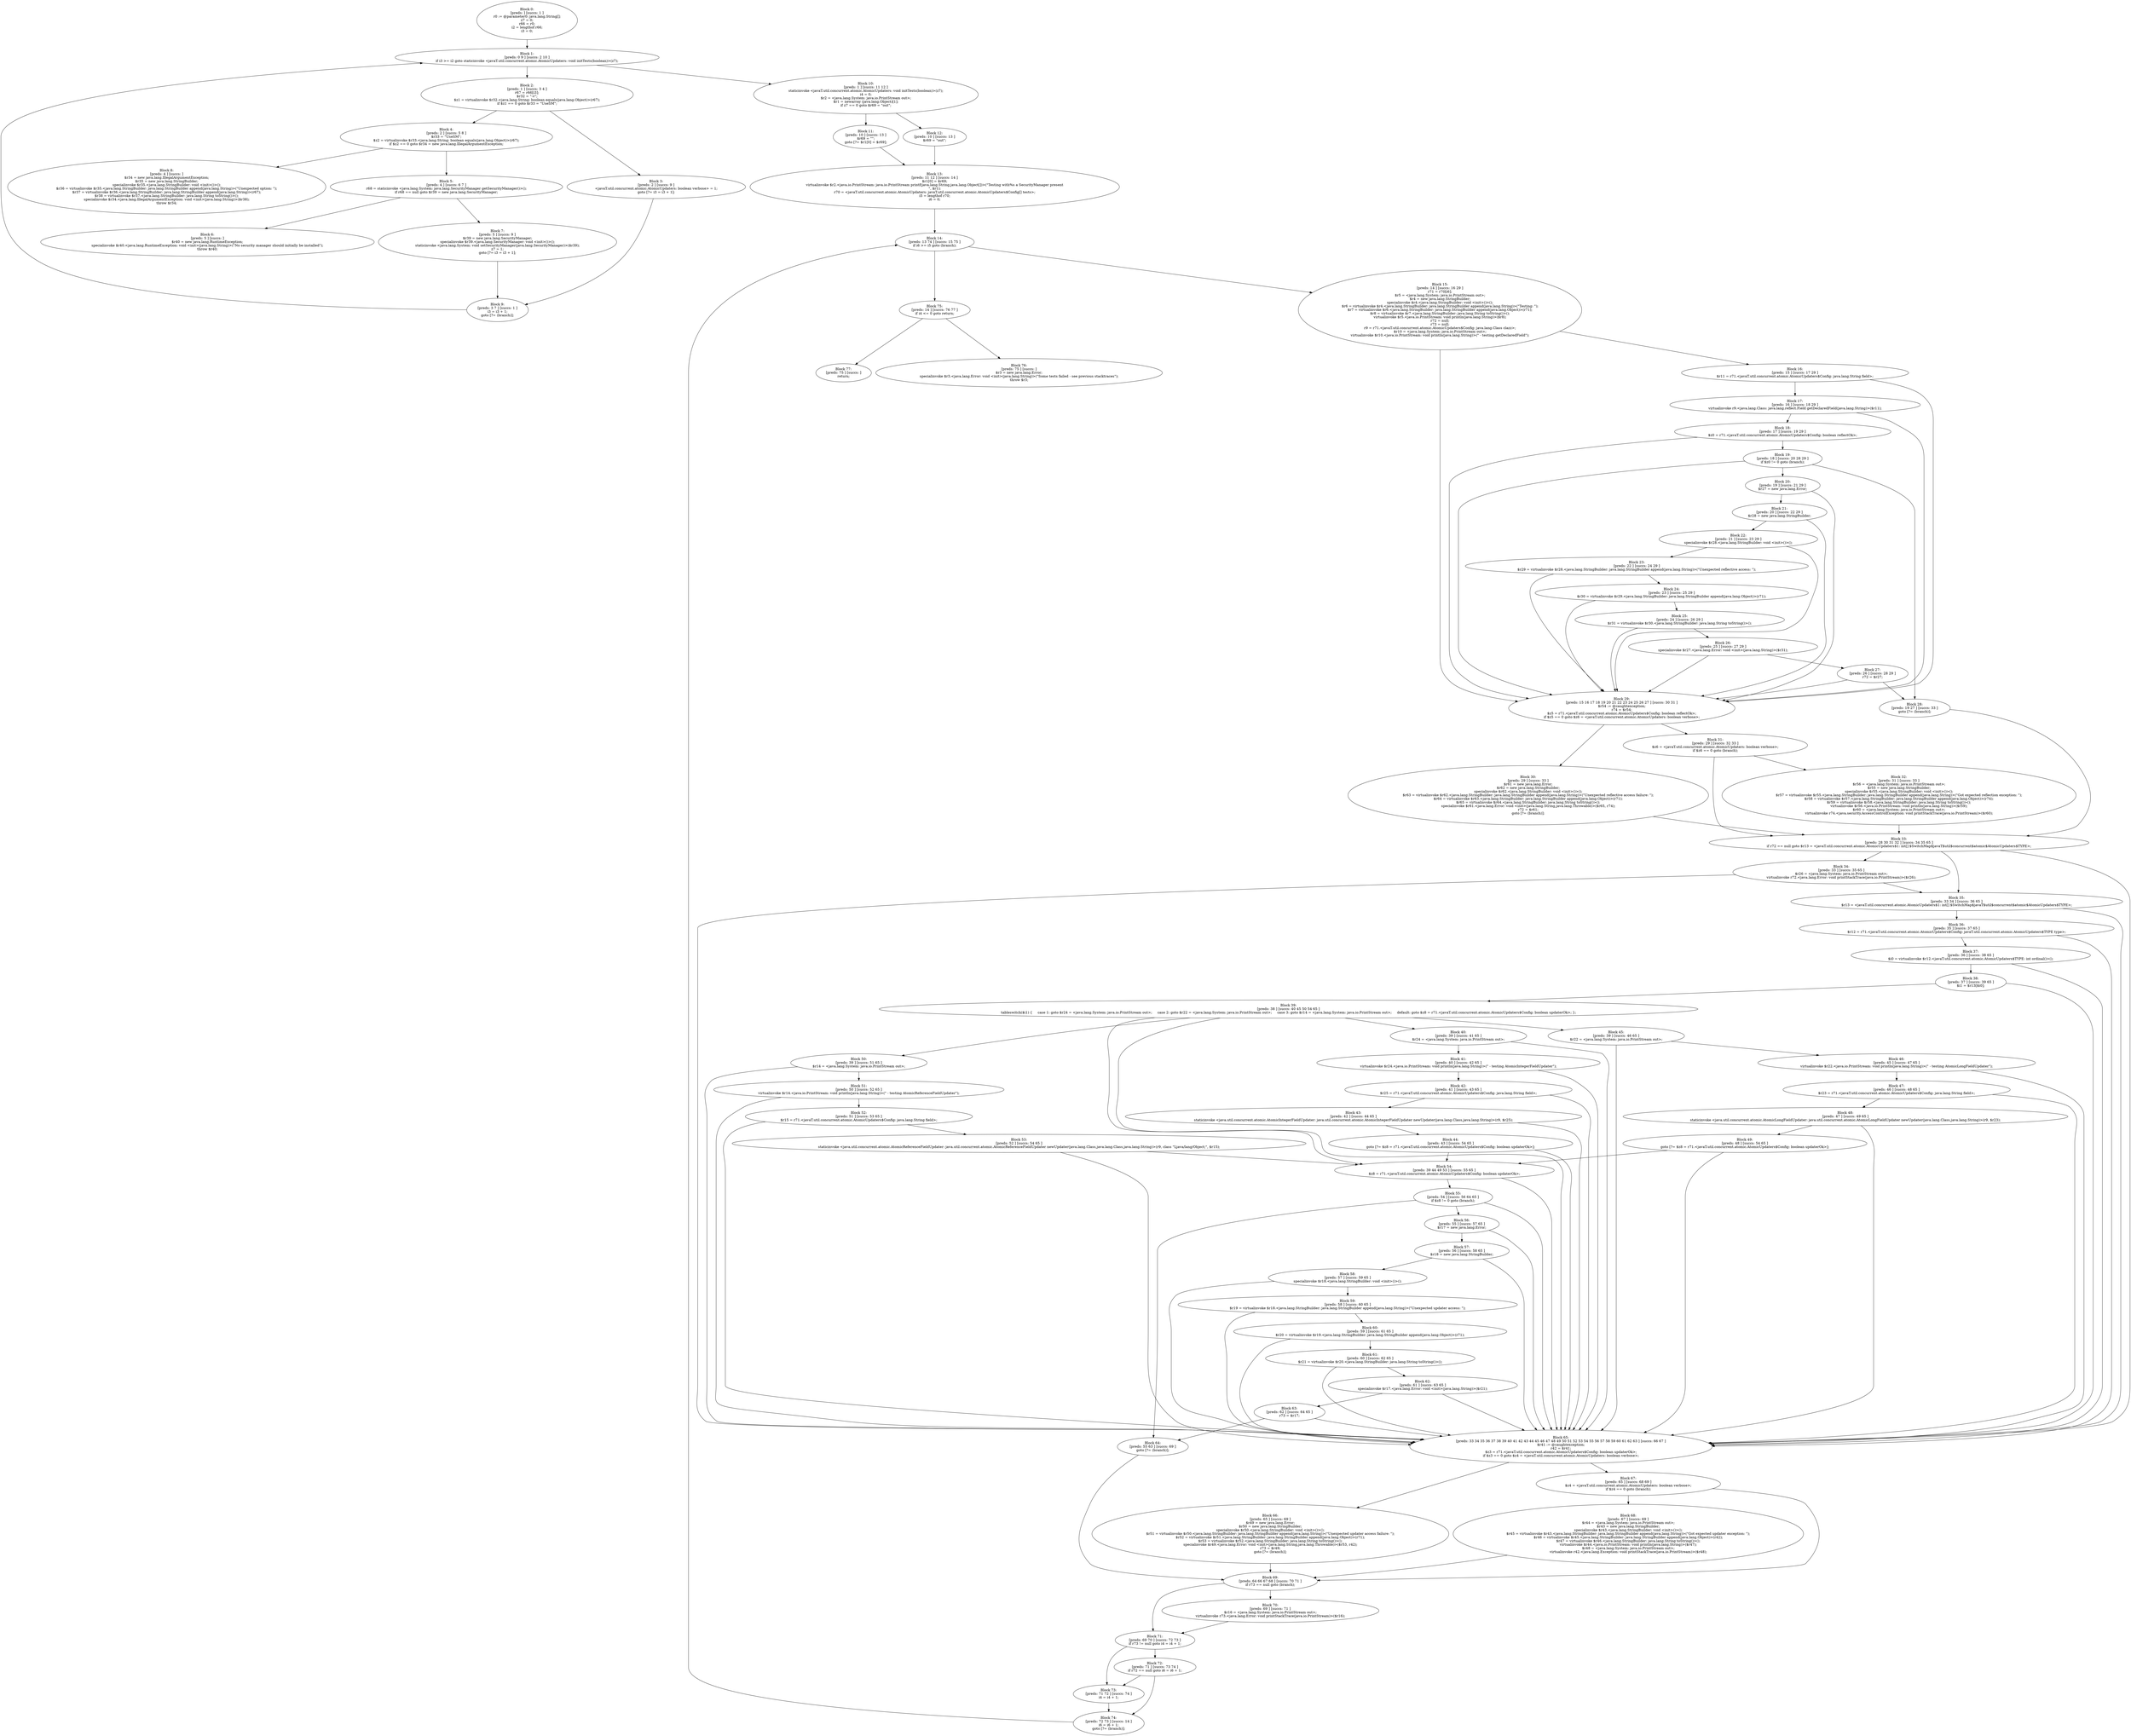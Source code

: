digraph "unitGraph" {
    "Block 0:
[preds: ] [succs: 1 ]
r0 := @parameter0: java.lang.String[];
z7 = 0;
r66 = r0;
i2 = lengthof r66;
i3 = 0;
"
    "Block 1:
[preds: 0 9 ] [succs: 2 10 ]
if i3 >= i2 goto staticinvoke <javaT.util.concurrent.atomic.AtomicUpdaters: void initTests(boolean)>(z7);
"
    "Block 2:
[preds: 1 ] [succs: 3 4 ]
r67 = r66[i3];
$r32 = \"-v\";
$z1 = virtualinvoke $r32.<java.lang.String: boolean equals(java.lang.Object)>(r67);
if $z1 == 0 goto $r33 = \"UseSM\";
"
    "Block 3:
[preds: 2 ] [succs: 9 ]
<javaT.util.concurrent.atomic.AtomicUpdaters: boolean verbose> = 1;
goto [?= i3 = i3 + 1];
"
    "Block 4:
[preds: 2 ] [succs: 5 8 ]
$r33 = \"UseSM\";
$z2 = virtualinvoke $r33.<java.lang.String: boolean equals(java.lang.Object)>(r67);
if $z2 == 0 goto $r34 = new java.lang.IllegalArgumentException;
"
    "Block 5:
[preds: 4 ] [succs: 6 7 ]
r68 = staticinvoke <java.lang.System: java.lang.SecurityManager getSecurityManager()>();
if r68 == null goto $r39 = new java.lang.SecurityManager;
"
    "Block 6:
[preds: 5 ] [succs: ]
$r40 = new java.lang.RuntimeException;
specialinvoke $r40.<java.lang.RuntimeException: void <init>(java.lang.String)>(\"No security manager should initially be installed\");
throw $r40;
"
    "Block 7:
[preds: 5 ] [succs: 9 ]
$r39 = new java.lang.SecurityManager;
specialinvoke $r39.<java.lang.SecurityManager: void <init>()>();
staticinvoke <java.lang.System: void setSecurityManager(java.lang.SecurityManager)>($r39);
z7 = 1;
goto [?= i3 = i3 + 1];
"
    "Block 8:
[preds: 4 ] [succs: ]
$r34 = new java.lang.IllegalArgumentException;
$r35 = new java.lang.StringBuilder;
specialinvoke $r35.<java.lang.StringBuilder: void <init>()>();
$r36 = virtualinvoke $r35.<java.lang.StringBuilder: java.lang.StringBuilder append(java.lang.String)>(\"Unexpected option: \");
$r37 = virtualinvoke $r36.<java.lang.StringBuilder: java.lang.StringBuilder append(java.lang.String)>(r67);
$r38 = virtualinvoke $r37.<java.lang.StringBuilder: java.lang.String toString()>();
specialinvoke $r34.<java.lang.IllegalArgumentException: void <init>(java.lang.String)>($r38);
throw $r34;
"
    "Block 9:
[preds: 3 7 ] [succs: 1 ]
i3 = i3 + 1;
goto [?= (branch)];
"
    "Block 10:
[preds: 1 ] [succs: 11 12 ]
staticinvoke <javaT.util.concurrent.atomic.AtomicUpdaters: void initTests(boolean)>(z7);
i4 = 0;
$r2 = <java.lang.System: java.io.PrintStream out>;
$r1 = newarray (java.lang.Object)[1];
if z7 == 0 goto $r69 = \"out\";
"
    "Block 11:
[preds: 10 ] [succs: 13 ]
$r69 = \"\";
goto [?= $r1[0] = $r69];
"
    "Block 12:
[preds: 10 ] [succs: 13 ]
$r69 = \"out\";
"
    "Block 13:
[preds: 11 12 ] [succs: 14 ]
$r1[0] = $r69;
virtualinvoke $r2.<java.io.PrintStream: java.io.PrintStream printf(java.lang.String,java.lang.Object[])>(\"Testing with%s a SecurityManager present\n\", $r1);
r70 = <javaT.util.concurrent.atomic.AtomicUpdaters: javaT.util.concurrent.atomic.AtomicUpdaters$Config[] tests>;
i5 = lengthof r70;
i6 = 0;
"
    "Block 14:
[preds: 13 74 ] [succs: 15 75 ]
if i6 >= i5 goto (branch);
"
    "Block 15:
[preds: 14 ] [succs: 16 29 ]
r71 = r70[i6];
$r5 = <java.lang.System: java.io.PrintStream out>;
$r4 = new java.lang.StringBuilder;
specialinvoke $r4.<java.lang.StringBuilder: void <init>()>();
$r6 = virtualinvoke $r4.<java.lang.StringBuilder: java.lang.StringBuilder append(java.lang.String)>(\"Testing: \");
$r7 = virtualinvoke $r6.<java.lang.StringBuilder: java.lang.StringBuilder append(java.lang.Object)>(r71);
$r8 = virtualinvoke $r7.<java.lang.StringBuilder: java.lang.String toString()>();
virtualinvoke $r5.<java.io.PrintStream: void println(java.lang.String)>($r8);
r72 = null;
r73 = null;
r9 = r71.<javaT.util.concurrent.atomic.AtomicUpdaters$Config: java.lang.Class clazz>;
$r10 = <java.lang.System: java.io.PrintStream out>;
virtualinvoke $r10.<java.io.PrintStream: void println(java.lang.String)>(\" - testing getDeclaredField\");
"
    "Block 16:
[preds: 15 ] [succs: 17 29 ]
$r11 = r71.<javaT.util.concurrent.atomic.AtomicUpdaters$Config: java.lang.String field>;
"
    "Block 17:
[preds: 16 ] [succs: 18 29 ]
virtualinvoke r9.<java.lang.Class: java.lang.reflect.Field getDeclaredField(java.lang.String)>($r11);
"
    "Block 18:
[preds: 17 ] [succs: 19 29 ]
$z0 = r71.<javaT.util.concurrent.atomic.AtomicUpdaters$Config: boolean reflectOk>;
"
    "Block 19:
[preds: 18 ] [succs: 20 28 29 ]
if $z0 != 0 goto (branch);
"
    "Block 20:
[preds: 19 ] [succs: 21 29 ]
$r27 = new java.lang.Error;
"
    "Block 21:
[preds: 20 ] [succs: 22 29 ]
$r28 = new java.lang.StringBuilder;
"
    "Block 22:
[preds: 21 ] [succs: 23 29 ]
specialinvoke $r28.<java.lang.StringBuilder: void <init>()>();
"
    "Block 23:
[preds: 22 ] [succs: 24 29 ]
$r29 = virtualinvoke $r28.<java.lang.StringBuilder: java.lang.StringBuilder append(java.lang.String)>(\"Unexpected reflective access: \");
"
    "Block 24:
[preds: 23 ] [succs: 25 29 ]
$r30 = virtualinvoke $r29.<java.lang.StringBuilder: java.lang.StringBuilder append(java.lang.Object)>(r71);
"
    "Block 25:
[preds: 24 ] [succs: 26 29 ]
$r31 = virtualinvoke $r30.<java.lang.StringBuilder: java.lang.String toString()>();
"
    "Block 26:
[preds: 25 ] [succs: 27 29 ]
specialinvoke $r27.<java.lang.Error: void <init>(java.lang.String)>($r31);
"
    "Block 27:
[preds: 26 ] [succs: 28 29 ]
r72 = $r27;
"
    "Block 28:
[preds: 19 27 ] [succs: 33 ]
goto [?= (branch)];
"
    "Block 29:
[preds: 15 16 17 18 19 20 21 22 23 24 25 26 27 ] [succs: 30 31 ]
$r54 := @caughtexception;
r74 = $r54;
$z5 = r71.<javaT.util.concurrent.atomic.AtomicUpdaters$Config: boolean reflectOk>;
if $z5 == 0 goto $z6 = <javaT.util.concurrent.atomic.AtomicUpdaters: boolean verbose>;
"
    "Block 30:
[preds: 29 ] [succs: 33 ]
$r61 = new java.lang.Error;
$r62 = new java.lang.StringBuilder;
specialinvoke $r62.<java.lang.StringBuilder: void <init>()>();
$r63 = virtualinvoke $r62.<java.lang.StringBuilder: java.lang.StringBuilder append(java.lang.String)>(\"Unexpected reflective access failure: \");
$r64 = virtualinvoke $r63.<java.lang.StringBuilder: java.lang.StringBuilder append(java.lang.Object)>(r71);
$r65 = virtualinvoke $r64.<java.lang.StringBuilder: java.lang.String toString()>();
specialinvoke $r61.<java.lang.Error: void <init>(java.lang.String,java.lang.Throwable)>($r65, r74);
r72 = $r61;
goto [?= (branch)];
"
    "Block 31:
[preds: 29 ] [succs: 32 33 ]
$z6 = <javaT.util.concurrent.atomic.AtomicUpdaters: boolean verbose>;
if $z6 == 0 goto (branch);
"
    "Block 32:
[preds: 31 ] [succs: 33 ]
$r56 = <java.lang.System: java.io.PrintStream out>;
$r55 = new java.lang.StringBuilder;
specialinvoke $r55.<java.lang.StringBuilder: void <init>()>();
$r57 = virtualinvoke $r55.<java.lang.StringBuilder: java.lang.StringBuilder append(java.lang.String)>(\"Got expected reflection exception: \");
$r58 = virtualinvoke $r57.<java.lang.StringBuilder: java.lang.StringBuilder append(java.lang.Object)>(r74);
$r59 = virtualinvoke $r58.<java.lang.StringBuilder: java.lang.String toString()>();
virtualinvoke $r56.<java.io.PrintStream: void println(java.lang.String)>($r59);
$r60 = <java.lang.System: java.io.PrintStream out>;
virtualinvoke r74.<java.security.AccessControlException: void printStackTrace(java.io.PrintStream)>($r60);
"
    "Block 33:
[preds: 28 30 31 32 ] [succs: 34 35 65 ]
if r72 == null goto $r13 = <javaT.util.concurrent.atomic.AtomicUpdaters$1: int[] $SwitchMap$javaT$util$concurrent$atomic$AtomicUpdaters$TYPE>;
"
    "Block 34:
[preds: 33 ] [succs: 35 65 ]
$r26 = <java.lang.System: java.io.PrintStream out>;
virtualinvoke r72.<java.lang.Error: void printStackTrace(java.io.PrintStream)>($r26);
"
    "Block 35:
[preds: 33 34 ] [succs: 36 65 ]
$r13 = <javaT.util.concurrent.atomic.AtomicUpdaters$1: int[] $SwitchMap$javaT$util$concurrent$atomic$AtomicUpdaters$TYPE>;
"
    "Block 36:
[preds: 35 ] [succs: 37 65 ]
$r12 = r71.<javaT.util.concurrent.atomic.AtomicUpdaters$Config: javaT.util.concurrent.atomic.AtomicUpdaters$TYPE type>;
"
    "Block 37:
[preds: 36 ] [succs: 38 65 ]
$i0 = virtualinvoke $r12.<javaT.util.concurrent.atomic.AtomicUpdaters$TYPE: int ordinal()>();
"
    "Block 38:
[preds: 37 ] [succs: 39 65 ]
$i1 = $r13[$i0];
"
    "Block 39:
[preds: 38 ] [succs: 40 45 50 54 65 ]
tableswitch($i1) {     case 1: goto $r24 = <java.lang.System: java.io.PrintStream out>;     case 2: goto $r22 = <java.lang.System: java.io.PrintStream out>;     case 3: goto $r14 = <java.lang.System: java.io.PrintStream out>;     default: goto $z8 = r71.<javaT.util.concurrent.atomic.AtomicUpdaters$Config: boolean updaterOk>; };
"
    "Block 40:
[preds: 39 ] [succs: 41 65 ]
$r24 = <java.lang.System: java.io.PrintStream out>;
"
    "Block 41:
[preds: 40 ] [succs: 42 65 ]
virtualinvoke $r24.<java.io.PrintStream: void println(java.lang.String)>(\" - testing AtomicIntegerFieldUpdater\");
"
    "Block 42:
[preds: 41 ] [succs: 43 65 ]
$r25 = r71.<javaT.util.concurrent.atomic.AtomicUpdaters$Config: java.lang.String field>;
"
    "Block 43:
[preds: 42 ] [succs: 44 65 ]
staticinvoke <java.util.concurrent.atomic.AtomicIntegerFieldUpdater: java.util.concurrent.atomic.AtomicIntegerFieldUpdater newUpdater(java.lang.Class,java.lang.String)>(r9, $r25);
"
    "Block 44:
[preds: 43 ] [succs: 54 65 ]
goto [?= $z8 = r71.<javaT.util.concurrent.atomic.AtomicUpdaters$Config: boolean updaterOk>];
"
    "Block 45:
[preds: 39 ] [succs: 46 65 ]
$r22 = <java.lang.System: java.io.PrintStream out>;
"
    "Block 46:
[preds: 45 ] [succs: 47 65 ]
virtualinvoke $r22.<java.io.PrintStream: void println(java.lang.String)>(\" - testing AtomicLongFieldUpdater\");
"
    "Block 47:
[preds: 46 ] [succs: 48 65 ]
$r23 = r71.<javaT.util.concurrent.atomic.AtomicUpdaters$Config: java.lang.String field>;
"
    "Block 48:
[preds: 47 ] [succs: 49 65 ]
staticinvoke <java.util.concurrent.atomic.AtomicLongFieldUpdater: java.util.concurrent.atomic.AtomicLongFieldUpdater newUpdater(java.lang.Class,java.lang.String)>(r9, $r23);
"
    "Block 49:
[preds: 48 ] [succs: 54 65 ]
goto [?= $z8 = r71.<javaT.util.concurrent.atomic.AtomicUpdaters$Config: boolean updaterOk>];
"
    "Block 50:
[preds: 39 ] [succs: 51 65 ]
$r14 = <java.lang.System: java.io.PrintStream out>;
"
    "Block 51:
[preds: 50 ] [succs: 52 65 ]
virtualinvoke $r14.<java.io.PrintStream: void println(java.lang.String)>(\" - testing AtomicReferenceFieldUpdater\");
"
    "Block 52:
[preds: 51 ] [succs: 53 65 ]
$r15 = r71.<javaT.util.concurrent.atomic.AtomicUpdaters$Config: java.lang.String field>;
"
    "Block 53:
[preds: 52 ] [succs: 54 65 ]
staticinvoke <java.util.concurrent.atomic.AtomicReferenceFieldUpdater: java.util.concurrent.atomic.AtomicReferenceFieldUpdater newUpdater(java.lang.Class,java.lang.Class,java.lang.String)>(r9, class \"Ljava/lang/Object;\", $r15);
"
    "Block 54:
[preds: 39 44 49 53 ] [succs: 55 65 ]
$z8 = r71.<javaT.util.concurrent.atomic.AtomicUpdaters$Config: boolean updaterOk>;
"
    "Block 55:
[preds: 54 ] [succs: 56 64 65 ]
if $z8 != 0 goto (branch);
"
    "Block 56:
[preds: 55 ] [succs: 57 65 ]
$r17 = new java.lang.Error;
"
    "Block 57:
[preds: 56 ] [succs: 58 65 ]
$r18 = new java.lang.StringBuilder;
"
    "Block 58:
[preds: 57 ] [succs: 59 65 ]
specialinvoke $r18.<java.lang.StringBuilder: void <init>()>();
"
    "Block 59:
[preds: 58 ] [succs: 60 65 ]
$r19 = virtualinvoke $r18.<java.lang.StringBuilder: java.lang.StringBuilder append(java.lang.String)>(\"Unexpected updater access: \");
"
    "Block 60:
[preds: 59 ] [succs: 61 65 ]
$r20 = virtualinvoke $r19.<java.lang.StringBuilder: java.lang.StringBuilder append(java.lang.Object)>(r71);
"
    "Block 61:
[preds: 60 ] [succs: 62 65 ]
$r21 = virtualinvoke $r20.<java.lang.StringBuilder: java.lang.String toString()>();
"
    "Block 62:
[preds: 61 ] [succs: 63 65 ]
specialinvoke $r17.<java.lang.Error: void <init>(java.lang.String)>($r21);
"
    "Block 63:
[preds: 62 ] [succs: 64 65 ]
r73 = $r17;
"
    "Block 64:
[preds: 55 63 ] [succs: 69 ]
goto [?= (branch)];
"
    "Block 65:
[preds: 33 34 35 36 37 38 39 40 41 42 43 44 45 46 47 48 49 50 51 52 53 54 55 56 57 58 59 60 61 62 63 ] [succs: 66 67 ]
$r41 := @caughtexception;
r42 = $r41;
$z3 = r71.<javaT.util.concurrent.atomic.AtomicUpdaters$Config: boolean updaterOk>;
if $z3 == 0 goto $z4 = <javaT.util.concurrent.atomic.AtomicUpdaters: boolean verbose>;
"
    "Block 66:
[preds: 65 ] [succs: 69 ]
$r49 = new java.lang.Error;
$r50 = new java.lang.StringBuilder;
specialinvoke $r50.<java.lang.StringBuilder: void <init>()>();
$r51 = virtualinvoke $r50.<java.lang.StringBuilder: java.lang.StringBuilder append(java.lang.String)>(\"Unexpected updater access failure: \");
$r52 = virtualinvoke $r51.<java.lang.StringBuilder: java.lang.StringBuilder append(java.lang.Object)>(r71);
$r53 = virtualinvoke $r52.<java.lang.StringBuilder: java.lang.String toString()>();
specialinvoke $r49.<java.lang.Error: void <init>(java.lang.String,java.lang.Throwable)>($r53, r42);
r73 = $r49;
goto [?= (branch)];
"
    "Block 67:
[preds: 65 ] [succs: 68 69 ]
$z4 = <javaT.util.concurrent.atomic.AtomicUpdaters: boolean verbose>;
if $z4 == 0 goto (branch);
"
    "Block 68:
[preds: 67 ] [succs: 69 ]
$r44 = <java.lang.System: java.io.PrintStream out>;
$r43 = new java.lang.StringBuilder;
specialinvoke $r43.<java.lang.StringBuilder: void <init>()>();
$r45 = virtualinvoke $r43.<java.lang.StringBuilder: java.lang.StringBuilder append(java.lang.String)>(\"Got expected updater exception: \");
$r46 = virtualinvoke $r45.<java.lang.StringBuilder: java.lang.StringBuilder append(java.lang.Object)>(r42);
$r47 = virtualinvoke $r46.<java.lang.StringBuilder: java.lang.String toString()>();
virtualinvoke $r44.<java.io.PrintStream: void println(java.lang.String)>($r47);
$r48 = <java.lang.System: java.io.PrintStream out>;
virtualinvoke r42.<java.lang.Exception: void printStackTrace(java.io.PrintStream)>($r48);
"
    "Block 69:
[preds: 64 66 67 68 ] [succs: 70 71 ]
if r73 == null goto (branch);
"
    "Block 70:
[preds: 69 ] [succs: 71 ]
$r16 = <java.lang.System: java.io.PrintStream out>;
virtualinvoke r73.<java.lang.Error: void printStackTrace(java.io.PrintStream)>($r16);
"
    "Block 71:
[preds: 69 70 ] [succs: 72 73 ]
if r73 != null goto i4 = i4 + 1;
"
    "Block 72:
[preds: 71 ] [succs: 73 74 ]
if r72 == null goto i6 = i6 + 1;
"
    "Block 73:
[preds: 71 72 ] [succs: 74 ]
i4 = i4 + 1;
"
    "Block 74:
[preds: 72 73 ] [succs: 14 ]
i6 = i6 + 1;
goto [?= (branch)];
"
    "Block 75:
[preds: 14 ] [succs: 76 77 ]
if i4 <= 0 goto return;
"
    "Block 76:
[preds: 75 ] [succs: ]
$r3 = new java.lang.Error;
specialinvoke $r3.<java.lang.Error: void <init>(java.lang.String)>(\"Some tests failed - see previous stacktraces\");
throw $r3;
"
    "Block 77:
[preds: 75 ] [succs: ]
return;
"
    "Block 0:
[preds: ] [succs: 1 ]
r0 := @parameter0: java.lang.String[];
z7 = 0;
r66 = r0;
i2 = lengthof r66;
i3 = 0;
"->"Block 1:
[preds: 0 9 ] [succs: 2 10 ]
if i3 >= i2 goto staticinvoke <javaT.util.concurrent.atomic.AtomicUpdaters: void initTests(boolean)>(z7);
";
    "Block 1:
[preds: 0 9 ] [succs: 2 10 ]
if i3 >= i2 goto staticinvoke <javaT.util.concurrent.atomic.AtomicUpdaters: void initTests(boolean)>(z7);
"->"Block 2:
[preds: 1 ] [succs: 3 4 ]
r67 = r66[i3];
$r32 = \"-v\";
$z1 = virtualinvoke $r32.<java.lang.String: boolean equals(java.lang.Object)>(r67);
if $z1 == 0 goto $r33 = \"UseSM\";
";
    "Block 1:
[preds: 0 9 ] [succs: 2 10 ]
if i3 >= i2 goto staticinvoke <javaT.util.concurrent.atomic.AtomicUpdaters: void initTests(boolean)>(z7);
"->"Block 10:
[preds: 1 ] [succs: 11 12 ]
staticinvoke <javaT.util.concurrent.atomic.AtomicUpdaters: void initTests(boolean)>(z7);
i4 = 0;
$r2 = <java.lang.System: java.io.PrintStream out>;
$r1 = newarray (java.lang.Object)[1];
if z7 == 0 goto $r69 = \"out\";
";
    "Block 2:
[preds: 1 ] [succs: 3 4 ]
r67 = r66[i3];
$r32 = \"-v\";
$z1 = virtualinvoke $r32.<java.lang.String: boolean equals(java.lang.Object)>(r67);
if $z1 == 0 goto $r33 = \"UseSM\";
"->"Block 3:
[preds: 2 ] [succs: 9 ]
<javaT.util.concurrent.atomic.AtomicUpdaters: boolean verbose> = 1;
goto [?= i3 = i3 + 1];
";
    "Block 2:
[preds: 1 ] [succs: 3 4 ]
r67 = r66[i3];
$r32 = \"-v\";
$z1 = virtualinvoke $r32.<java.lang.String: boolean equals(java.lang.Object)>(r67);
if $z1 == 0 goto $r33 = \"UseSM\";
"->"Block 4:
[preds: 2 ] [succs: 5 8 ]
$r33 = \"UseSM\";
$z2 = virtualinvoke $r33.<java.lang.String: boolean equals(java.lang.Object)>(r67);
if $z2 == 0 goto $r34 = new java.lang.IllegalArgumentException;
";
    "Block 3:
[preds: 2 ] [succs: 9 ]
<javaT.util.concurrent.atomic.AtomicUpdaters: boolean verbose> = 1;
goto [?= i3 = i3 + 1];
"->"Block 9:
[preds: 3 7 ] [succs: 1 ]
i3 = i3 + 1;
goto [?= (branch)];
";
    "Block 4:
[preds: 2 ] [succs: 5 8 ]
$r33 = \"UseSM\";
$z2 = virtualinvoke $r33.<java.lang.String: boolean equals(java.lang.Object)>(r67);
if $z2 == 0 goto $r34 = new java.lang.IllegalArgumentException;
"->"Block 5:
[preds: 4 ] [succs: 6 7 ]
r68 = staticinvoke <java.lang.System: java.lang.SecurityManager getSecurityManager()>();
if r68 == null goto $r39 = new java.lang.SecurityManager;
";
    "Block 4:
[preds: 2 ] [succs: 5 8 ]
$r33 = \"UseSM\";
$z2 = virtualinvoke $r33.<java.lang.String: boolean equals(java.lang.Object)>(r67);
if $z2 == 0 goto $r34 = new java.lang.IllegalArgumentException;
"->"Block 8:
[preds: 4 ] [succs: ]
$r34 = new java.lang.IllegalArgumentException;
$r35 = new java.lang.StringBuilder;
specialinvoke $r35.<java.lang.StringBuilder: void <init>()>();
$r36 = virtualinvoke $r35.<java.lang.StringBuilder: java.lang.StringBuilder append(java.lang.String)>(\"Unexpected option: \");
$r37 = virtualinvoke $r36.<java.lang.StringBuilder: java.lang.StringBuilder append(java.lang.String)>(r67);
$r38 = virtualinvoke $r37.<java.lang.StringBuilder: java.lang.String toString()>();
specialinvoke $r34.<java.lang.IllegalArgumentException: void <init>(java.lang.String)>($r38);
throw $r34;
";
    "Block 5:
[preds: 4 ] [succs: 6 7 ]
r68 = staticinvoke <java.lang.System: java.lang.SecurityManager getSecurityManager()>();
if r68 == null goto $r39 = new java.lang.SecurityManager;
"->"Block 6:
[preds: 5 ] [succs: ]
$r40 = new java.lang.RuntimeException;
specialinvoke $r40.<java.lang.RuntimeException: void <init>(java.lang.String)>(\"No security manager should initially be installed\");
throw $r40;
";
    "Block 5:
[preds: 4 ] [succs: 6 7 ]
r68 = staticinvoke <java.lang.System: java.lang.SecurityManager getSecurityManager()>();
if r68 == null goto $r39 = new java.lang.SecurityManager;
"->"Block 7:
[preds: 5 ] [succs: 9 ]
$r39 = new java.lang.SecurityManager;
specialinvoke $r39.<java.lang.SecurityManager: void <init>()>();
staticinvoke <java.lang.System: void setSecurityManager(java.lang.SecurityManager)>($r39);
z7 = 1;
goto [?= i3 = i3 + 1];
";
    "Block 7:
[preds: 5 ] [succs: 9 ]
$r39 = new java.lang.SecurityManager;
specialinvoke $r39.<java.lang.SecurityManager: void <init>()>();
staticinvoke <java.lang.System: void setSecurityManager(java.lang.SecurityManager)>($r39);
z7 = 1;
goto [?= i3 = i3 + 1];
"->"Block 9:
[preds: 3 7 ] [succs: 1 ]
i3 = i3 + 1;
goto [?= (branch)];
";
    "Block 9:
[preds: 3 7 ] [succs: 1 ]
i3 = i3 + 1;
goto [?= (branch)];
"->"Block 1:
[preds: 0 9 ] [succs: 2 10 ]
if i3 >= i2 goto staticinvoke <javaT.util.concurrent.atomic.AtomicUpdaters: void initTests(boolean)>(z7);
";
    "Block 10:
[preds: 1 ] [succs: 11 12 ]
staticinvoke <javaT.util.concurrent.atomic.AtomicUpdaters: void initTests(boolean)>(z7);
i4 = 0;
$r2 = <java.lang.System: java.io.PrintStream out>;
$r1 = newarray (java.lang.Object)[1];
if z7 == 0 goto $r69 = \"out\";
"->"Block 11:
[preds: 10 ] [succs: 13 ]
$r69 = \"\";
goto [?= $r1[0] = $r69];
";
    "Block 10:
[preds: 1 ] [succs: 11 12 ]
staticinvoke <javaT.util.concurrent.atomic.AtomicUpdaters: void initTests(boolean)>(z7);
i4 = 0;
$r2 = <java.lang.System: java.io.PrintStream out>;
$r1 = newarray (java.lang.Object)[1];
if z7 == 0 goto $r69 = \"out\";
"->"Block 12:
[preds: 10 ] [succs: 13 ]
$r69 = \"out\";
";
    "Block 11:
[preds: 10 ] [succs: 13 ]
$r69 = \"\";
goto [?= $r1[0] = $r69];
"->"Block 13:
[preds: 11 12 ] [succs: 14 ]
$r1[0] = $r69;
virtualinvoke $r2.<java.io.PrintStream: java.io.PrintStream printf(java.lang.String,java.lang.Object[])>(\"Testing with%s a SecurityManager present\n\", $r1);
r70 = <javaT.util.concurrent.atomic.AtomicUpdaters: javaT.util.concurrent.atomic.AtomicUpdaters$Config[] tests>;
i5 = lengthof r70;
i6 = 0;
";
    "Block 12:
[preds: 10 ] [succs: 13 ]
$r69 = \"out\";
"->"Block 13:
[preds: 11 12 ] [succs: 14 ]
$r1[0] = $r69;
virtualinvoke $r2.<java.io.PrintStream: java.io.PrintStream printf(java.lang.String,java.lang.Object[])>(\"Testing with%s a SecurityManager present\n\", $r1);
r70 = <javaT.util.concurrent.atomic.AtomicUpdaters: javaT.util.concurrent.atomic.AtomicUpdaters$Config[] tests>;
i5 = lengthof r70;
i6 = 0;
";
    "Block 13:
[preds: 11 12 ] [succs: 14 ]
$r1[0] = $r69;
virtualinvoke $r2.<java.io.PrintStream: java.io.PrintStream printf(java.lang.String,java.lang.Object[])>(\"Testing with%s a SecurityManager present\n\", $r1);
r70 = <javaT.util.concurrent.atomic.AtomicUpdaters: javaT.util.concurrent.atomic.AtomicUpdaters$Config[] tests>;
i5 = lengthof r70;
i6 = 0;
"->"Block 14:
[preds: 13 74 ] [succs: 15 75 ]
if i6 >= i5 goto (branch);
";
    "Block 14:
[preds: 13 74 ] [succs: 15 75 ]
if i6 >= i5 goto (branch);
"->"Block 15:
[preds: 14 ] [succs: 16 29 ]
r71 = r70[i6];
$r5 = <java.lang.System: java.io.PrintStream out>;
$r4 = new java.lang.StringBuilder;
specialinvoke $r4.<java.lang.StringBuilder: void <init>()>();
$r6 = virtualinvoke $r4.<java.lang.StringBuilder: java.lang.StringBuilder append(java.lang.String)>(\"Testing: \");
$r7 = virtualinvoke $r6.<java.lang.StringBuilder: java.lang.StringBuilder append(java.lang.Object)>(r71);
$r8 = virtualinvoke $r7.<java.lang.StringBuilder: java.lang.String toString()>();
virtualinvoke $r5.<java.io.PrintStream: void println(java.lang.String)>($r8);
r72 = null;
r73 = null;
r9 = r71.<javaT.util.concurrent.atomic.AtomicUpdaters$Config: java.lang.Class clazz>;
$r10 = <java.lang.System: java.io.PrintStream out>;
virtualinvoke $r10.<java.io.PrintStream: void println(java.lang.String)>(\" - testing getDeclaredField\");
";
    "Block 14:
[preds: 13 74 ] [succs: 15 75 ]
if i6 >= i5 goto (branch);
"->"Block 75:
[preds: 14 ] [succs: 76 77 ]
if i4 <= 0 goto return;
";
    "Block 15:
[preds: 14 ] [succs: 16 29 ]
r71 = r70[i6];
$r5 = <java.lang.System: java.io.PrintStream out>;
$r4 = new java.lang.StringBuilder;
specialinvoke $r4.<java.lang.StringBuilder: void <init>()>();
$r6 = virtualinvoke $r4.<java.lang.StringBuilder: java.lang.StringBuilder append(java.lang.String)>(\"Testing: \");
$r7 = virtualinvoke $r6.<java.lang.StringBuilder: java.lang.StringBuilder append(java.lang.Object)>(r71);
$r8 = virtualinvoke $r7.<java.lang.StringBuilder: java.lang.String toString()>();
virtualinvoke $r5.<java.io.PrintStream: void println(java.lang.String)>($r8);
r72 = null;
r73 = null;
r9 = r71.<javaT.util.concurrent.atomic.AtomicUpdaters$Config: java.lang.Class clazz>;
$r10 = <java.lang.System: java.io.PrintStream out>;
virtualinvoke $r10.<java.io.PrintStream: void println(java.lang.String)>(\" - testing getDeclaredField\");
"->"Block 16:
[preds: 15 ] [succs: 17 29 ]
$r11 = r71.<javaT.util.concurrent.atomic.AtomicUpdaters$Config: java.lang.String field>;
";
    "Block 15:
[preds: 14 ] [succs: 16 29 ]
r71 = r70[i6];
$r5 = <java.lang.System: java.io.PrintStream out>;
$r4 = new java.lang.StringBuilder;
specialinvoke $r4.<java.lang.StringBuilder: void <init>()>();
$r6 = virtualinvoke $r4.<java.lang.StringBuilder: java.lang.StringBuilder append(java.lang.String)>(\"Testing: \");
$r7 = virtualinvoke $r6.<java.lang.StringBuilder: java.lang.StringBuilder append(java.lang.Object)>(r71);
$r8 = virtualinvoke $r7.<java.lang.StringBuilder: java.lang.String toString()>();
virtualinvoke $r5.<java.io.PrintStream: void println(java.lang.String)>($r8);
r72 = null;
r73 = null;
r9 = r71.<javaT.util.concurrent.atomic.AtomicUpdaters$Config: java.lang.Class clazz>;
$r10 = <java.lang.System: java.io.PrintStream out>;
virtualinvoke $r10.<java.io.PrintStream: void println(java.lang.String)>(\" - testing getDeclaredField\");
"->"Block 29:
[preds: 15 16 17 18 19 20 21 22 23 24 25 26 27 ] [succs: 30 31 ]
$r54 := @caughtexception;
r74 = $r54;
$z5 = r71.<javaT.util.concurrent.atomic.AtomicUpdaters$Config: boolean reflectOk>;
if $z5 == 0 goto $z6 = <javaT.util.concurrent.atomic.AtomicUpdaters: boolean verbose>;
";
    "Block 16:
[preds: 15 ] [succs: 17 29 ]
$r11 = r71.<javaT.util.concurrent.atomic.AtomicUpdaters$Config: java.lang.String field>;
"->"Block 17:
[preds: 16 ] [succs: 18 29 ]
virtualinvoke r9.<java.lang.Class: java.lang.reflect.Field getDeclaredField(java.lang.String)>($r11);
";
    "Block 16:
[preds: 15 ] [succs: 17 29 ]
$r11 = r71.<javaT.util.concurrent.atomic.AtomicUpdaters$Config: java.lang.String field>;
"->"Block 29:
[preds: 15 16 17 18 19 20 21 22 23 24 25 26 27 ] [succs: 30 31 ]
$r54 := @caughtexception;
r74 = $r54;
$z5 = r71.<javaT.util.concurrent.atomic.AtomicUpdaters$Config: boolean reflectOk>;
if $z5 == 0 goto $z6 = <javaT.util.concurrent.atomic.AtomicUpdaters: boolean verbose>;
";
    "Block 17:
[preds: 16 ] [succs: 18 29 ]
virtualinvoke r9.<java.lang.Class: java.lang.reflect.Field getDeclaredField(java.lang.String)>($r11);
"->"Block 18:
[preds: 17 ] [succs: 19 29 ]
$z0 = r71.<javaT.util.concurrent.atomic.AtomicUpdaters$Config: boolean reflectOk>;
";
    "Block 17:
[preds: 16 ] [succs: 18 29 ]
virtualinvoke r9.<java.lang.Class: java.lang.reflect.Field getDeclaredField(java.lang.String)>($r11);
"->"Block 29:
[preds: 15 16 17 18 19 20 21 22 23 24 25 26 27 ] [succs: 30 31 ]
$r54 := @caughtexception;
r74 = $r54;
$z5 = r71.<javaT.util.concurrent.atomic.AtomicUpdaters$Config: boolean reflectOk>;
if $z5 == 0 goto $z6 = <javaT.util.concurrent.atomic.AtomicUpdaters: boolean verbose>;
";
    "Block 18:
[preds: 17 ] [succs: 19 29 ]
$z0 = r71.<javaT.util.concurrent.atomic.AtomicUpdaters$Config: boolean reflectOk>;
"->"Block 19:
[preds: 18 ] [succs: 20 28 29 ]
if $z0 != 0 goto (branch);
";
    "Block 18:
[preds: 17 ] [succs: 19 29 ]
$z0 = r71.<javaT.util.concurrent.atomic.AtomicUpdaters$Config: boolean reflectOk>;
"->"Block 29:
[preds: 15 16 17 18 19 20 21 22 23 24 25 26 27 ] [succs: 30 31 ]
$r54 := @caughtexception;
r74 = $r54;
$z5 = r71.<javaT.util.concurrent.atomic.AtomicUpdaters$Config: boolean reflectOk>;
if $z5 == 0 goto $z6 = <javaT.util.concurrent.atomic.AtomicUpdaters: boolean verbose>;
";
    "Block 19:
[preds: 18 ] [succs: 20 28 29 ]
if $z0 != 0 goto (branch);
"->"Block 20:
[preds: 19 ] [succs: 21 29 ]
$r27 = new java.lang.Error;
";
    "Block 19:
[preds: 18 ] [succs: 20 28 29 ]
if $z0 != 0 goto (branch);
"->"Block 28:
[preds: 19 27 ] [succs: 33 ]
goto [?= (branch)];
";
    "Block 19:
[preds: 18 ] [succs: 20 28 29 ]
if $z0 != 0 goto (branch);
"->"Block 29:
[preds: 15 16 17 18 19 20 21 22 23 24 25 26 27 ] [succs: 30 31 ]
$r54 := @caughtexception;
r74 = $r54;
$z5 = r71.<javaT.util.concurrent.atomic.AtomicUpdaters$Config: boolean reflectOk>;
if $z5 == 0 goto $z6 = <javaT.util.concurrent.atomic.AtomicUpdaters: boolean verbose>;
";
    "Block 20:
[preds: 19 ] [succs: 21 29 ]
$r27 = new java.lang.Error;
"->"Block 21:
[preds: 20 ] [succs: 22 29 ]
$r28 = new java.lang.StringBuilder;
";
    "Block 20:
[preds: 19 ] [succs: 21 29 ]
$r27 = new java.lang.Error;
"->"Block 29:
[preds: 15 16 17 18 19 20 21 22 23 24 25 26 27 ] [succs: 30 31 ]
$r54 := @caughtexception;
r74 = $r54;
$z5 = r71.<javaT.util.concurrent.atomic.AtomicUpdaters$Config: boolean reflectOk>;
if $z5 == 0 goto $z6 = <javaT.util.concurrent.atomic.AtomicUpdaters: boolean verbose>;
";
    "Block 21:
[preds: 20 ] [succs: 22 29 ]
$r28 = new java.lang.StringBuilder;
"->"Block 22:
[preds: 21 ] [succs: 23 29 ]
specialinvoke $r28.<java.lang.StringBuilder: void <init>()>();
";
    "Block 21:
[preds: 20 ] [succs: 22 29 ]
$r28 = new java.lang.StringBuilder;
"->"Block 29:
[preds: 15 16 17 18 19 20 21 22 23 24 25 26 27 ] [succs: 30 31 ]
$r54 := @caughtexception;
r74 = $r54;
$z5 = r71.<javaT.util.concurrent.atomic.AtomicUpdaters$Config: boolean reflectOk>;
if $z5 == 0 goto $z6 = <javaT.util.concurrent.atomic.AtomicUpdaters: boolean verbose>;
";
    "Block 22:
[preds: 21 ] [succs: 23 29 ]
specialinvoke $r28.<java.lang.StringBuilder: void <init>()>();
"->"Block 23:
[preds: 22 ] [succs: 24 29 ]
$r29 = virtualinvoke $r28.<java.lang.StringBuilder: java.lang.StringBuilder append(java.lang.String)>(\"Unexpected reflective access: \");
";
    "Block 22:
[preds: 21 ] [succs: 23 29 ]
specialinvoke $r28.<java.lang.StringBuilder: void <init>()>();
"->"Block 29:
[preds: 15 16 17 18 19 20 21 22 23 24 25 26 27 ] [succs: 30 31 ]
$r54 := @caughtexception;
r74 = $r54;
$z5 = r71.<javaT.util.concurrent.atomic.AtomicUpdaters$Config: boolean reflectOk>;
if $z5 == 0 goto $z6 = <javaT.util.concurrent.atomic.AtomicUpdaters: boolean verbose>;
";
    "Block 23:
[preds: 22 ] [succs: 24 29 ]
$r29 = virtualinvoke $r28.<java.lang.StringBuilder: java.lang.StringBuilder append(java.lang.String)>(\"Unexpected reflective access: \");
"->"Block 24:
[preds: 23 ] [succs: 25 29 ]
$r30 = virtualinvoke $r29.<java.lang.StringBuilder: java.lang.StringBuilder append(java.lang.Object)>(r71);
";
    "Block 23:
[preds: 22 ] [succs: 24 29 ]
$r29 = virtualinvoke $r28.<java.lang.StringBuilder: java.lang.StringBuilder append(java.lang.String)>(\"Unexpected reflective access: \");
"->"Block 29:
[preds: 15 16 17 18 19 20 21 22 23 24 25 26 27 ] [succs: 30 31 ]
$r54 := @caughtexception;
r74 = $r54;
$z5 = r71.<javaT.util.concurrent.atomic.AtomicUpdaters$Config: boolean reflectOk>;
if $z5 == 0 goto $z6 = <javaT.util.concurrent.atomic.AtomicUpdaters: boolean verbose>;
";
    "Block 24:
[preds: 23 ] [succs: 25 29 ]
$r30 = virtualinvoke $r29.<java.lang.StringBuilder: java.lang.StringBuilder append(java.lang.Object)>(r71);
"->"Block 25:
[preds: 24 ] [succs: 26 29 ]
$r31 = virtualinvoke $r30.<java.lang.StringBuilder: java.lang.String toString()>();
";
    "Block 24:
[preds: 23 ] [succs: 25 29 ]
$r30 = virtualinvoke $r29.<java.lang.StringBuilder: java.lang.StringBuilder append(java.lang.Object)>(r71);
"->"Block 29:
[preds: 15 16 17 18 19 20 21 22 23 24 25 26 27 ] [succs: 30 31 ]
$r54 := @caughtexception;
r74 = $r54;
$z5 = r71.<javaT.util.concurrent.atomic.AtomicUpdaters$Config: boolean reflectOk>;
if $z5 == 0 goto $z6 = <javaT.util.concurrent.atomic.AtomicUpdaters: boolean verbose>;
";
    "Block 25:
[preds: 24 ] [succs: 26 29 ]
$r31 = virtualinvoke $r30.<java.lang.StringBuilder: java.lang.String toString()>();
"->"Block 26:
[preds: 25 ] [succs: 27 29 ]
specialinvoke $r27.<java.lang.Error: void <init>(java.lang.String)>($r31);
";
    "Block 25:
[preds: 24 ] [succs: 26 29 ]
$r31 = virtualinvoke $r30.<java.lang.StringBuilder: java.lang.String toString()>();
"->"Block 29:
[preds: 15 16 17 18 19 20 21 22 23 24 25 26 27 ] [succs: 30 31 ]
$r54 := @caughtexception;
r74 = $r54;
$z5 = r71.<javaT.util.concurrent.atomic.AtomicUpdaters$Config: boolean reflectOk>;
if $z5 == 0 goto $z6 = <javaT.util.concurrent.atomic.AtomicUpdaters: boolean verbose>;
";
    "Block 26:
[preds: 25 ] [succs: 27 29 ]
specialinvoke $r27.<java.lang.Error: void <init>(java.lang.String)>($r31);
"->"Block 27:
[preds: 26 ] [succs: 28 29 ]
r72 = $r27;
";
    "Block 26:
[preds: 25 ] [succs: 27 29 ]
specialinvoke $r27.<java.lang.Error: void <init>(java.lang.String)>($r31);
"->"Block 29:
[preds: 15 16 17 18 19 20 21 22 23 24 25 26 27 ] [succs: 30 31 ]
$r54 := @caughtexception;
r74 = $r54;
$z5 = r71.<javaT.util.concurrent.atomic.AtomicUpdaters$Config: boolean reflectOk>;
if $z5 == 0 goto $z6 = <javaT.util.concurrent.atomic.AtomicUpdaters: boolean verbose>;
";
    "Block 27:
[preds: 26 ] [succs: 28 29 ]
r72 = $r27;
"->"Block 28:
[preds: 19 27 ] [succs: 33 ]
goto [?= (branch)];
";
    "Block 27:
[preds: 26 ] [succs: 28 29 ]
r72 = $r27;
"->"Block 29:
[preds: 15 16 17 18 19 20 21 22 23 24 25 26 27 ] [succs: 30 31 ]
$r54 := @caughtexception;
r74 = $r54;
$z5 = r71.<javaT.util.concurrent.atomic.AtomicUpdaters$Config: boolean reflectOk>;
if $z5 == 0 goto $z6 = <javaT.util.concurrent.atomic.AtomicUpdaters: boolean verbose>;
";
    "Block 28:
[preds: 19 27 ] [succs: 33 ]
goto [?= (branch)];
"->"Block 33:
[preds: 28 30 31 32 ] [succs: 34 35 65 ]
if r72 == null goto $r13 = <javaT.util.concurrent.atomic.AtomicUpdaters$1: int[] $SwitchMap$javaT$util$concurrent$atomic$AtomicUpdaters$TYPE>;
";
    "Block 29:
[preds: 15 16 17 18 19 20 21 22 23 24 25 26 27 ] [succs: 30 31 ]
$r54 := @caughtexception;
r74 = $r54;
$z5 = r71.<javaT.util.concurrent.atomic.AtomicUpdaters$Config: boolean reflectOk>;
if $z5 == 0 goto $z6 = <javaT.util.concurrent.atomic.AtomicUpdaters: boolean verbose>;
"->"Block 30:
[preds: 29 ] [succs: 33 ]
$r61 = new java.lang.Error;
$r62 = new java.lang.StringBuilder;
specialinvoke $r62.<java.lang.StringBuilder: void <init>()>();
$r63 = virtualinvoke $r62.<java.lang.StringBuilder: java.lang.StringBuilder append(java.lang.String)>(\"Unexpected reflective access failure: \");
$r64 = virtualinvoke $r63.<java.lang.StringBuilder: java.lang.StringBuilder append(java.lang.Object)>(r71);
$r65 = virtualinvoke $r64.<java.lang.StringBuilder: java.lang.String toString()>();
specialinvoke $r61.<java.lang.Error: void <init>(java.lang.String,java.lang.Throwable)>($r65, r74);
r72 = $r61;
goto [?= (branch)];
";
    "Block 29:
[preds: 15 16 17 18 19 20 21 22 23 24 25 26 27 ] [succs: 30 31 ]
$r54 := @caughtexception;
r74 = $r54;
$z5 = r71.<javaT.util.concurrent.atomic.AtomicUpdaters$Config: boolean reflectOk>;
if $z5 == 0 goto $z6 = <javaT.util.concurrent.atomic.AtomicUpdaters: boolean verbose>;
"->"Block 31:
[preds: 29 ] [succs: 32 33 ]
$z6 = <javaT.util.concurrent.atomic.AtomicUpdaters: boolean verbose>;
if $z6 == 0 goto (branch);
";
    "Block 30:
[preds: 29 ] [succs: 33 ]
$r61 = new java.lang.Error;
$r62 = new java.lang.StringBuilder;
specialinvoke $r62.<java.lang.StringBuilder: void <init>()>();
$r63 = virtualinvoke $r62.<java.lang.StringBuilder: java.lang.StringBuilder append(java.lang.String)>(\"Unexpected reflective access failure: \");
$r64 = virtualinvoke $r63.<java.lang.StringBuilder: java.lang.StringBuilder append(java.lang.Object)>(r71);
$r65 = virtualinvoke $r64.<java.lang.StringBuilder: java.lang.String toString()>();
specialinvoke $r61.<java.lang.Error: void <init>(java.lang.String,java.lang.Throwable)>($r65, r74);
r72 = $r61;
goto [?= (branch)];
"->"Block 33:
[preds: 28 30 31 32 ] [succs: 34 35 65 ]
if r72 == null goto $r13 = <javaT.util.concurrent.atomic.AtomicUpdaters$1: int[] $SwitchMap$javaT$util$concurrent$atomic$AtomicUpdaters$TYPE>;
";
    "Block 31:
[preds: 29 ] [succs: 32 33 ]
$z6 = <javaT.util.concurrent.atomic.AtomicUpdaters: boolean verbose>;
if $z6 == 0 goto (branch);
"->"Block 32:
[preds: 31 ] [succs: 33 ]
$r56 = <java.lang.System: java.io.PrintStream out>;
$r55 = new java.lang.StringBuilder;
specialinvoke $r55.<java.lang.StringBuilder: void <init>()>();
$r57 = virtualinvoke $r55.<java.lang.StringBuilder: java.lang.StringBuilder append(java.lang.String)>(\"Got expected reflection exception: \");
$r58 = virtualinvoke $r57.<java.lang.StringBuilder: java.lang.StringBuilder append(java.lang.Object)>(r74);
$r59 = virtualinvoke $r58.<java.lang.StringBuilder: java.lang.String toString()>();
virtualinvoke $r56.<java.io.PrintStream: void println(java.lang.String)>($r59);
$r60 = <java.lang.System: java.io.PrintStream out>;
virtualinvoke r74.<java.security.AccessControlException: void printStackTrace(java.io.PrintStream)>($r60);
";
    "Block 31:
[preds: 29 ] [succs: 32 33 ]
$z6 = <javaT.util.concurrent.atomic.AtomicUpdaters: boolean verbose>;
if $z6 == 0 goto (branch);
"->"Block 33:
[preds: 28 30 31 32 ] [succs: 34 35 65 ]
if r72 == null goto $r13 = <javaT.util.concurrent.atomic.AtomicUpdaters$1: int[] $SwitchMap$javaT$util$concurrent$atomic$AtomicUpdaters$TYPE>;
";
    "Block 32:
[preds: 31 ] [succs: 33 ]
$r56 = <java.lang.System: java.io.PrintStream out>;
$r55 = new java.lang.StringBuilder;
specialinvoke $r55.<java.lang.StringBuilder: void <init>()>();
$r57 = virtualinvoke $r55.<java.lang.StringBuilder: java.lang.StringBuilder append(java.lang.String)>(\"Got expected reflection exception: \");
$r58 = virtualinvoke $r57.<java.lang.StringBuilder: java.lang.StringBuilder append(java.lang.Object)>(r74);
$r59 = virtualinvoke $r58.<java.lang.StringBuilder: java.lang.String toString()>();
virtualinvoke $r56.<java.io.PrintStream: void println(java.lang.String)>($r59);
$r60 = <java.lang.System: java.io.PrintStream out>;
virtualinvoke r74.<java.security.AccessControlException: void printStackTrace(java.io.PrintStream)>($r60);
"->"Block 33:
[preds: 28 30 31 32 ] [succs: 34 35 65 ]
if r72 == null goto $r13 = <javaT.util.concurrent.atomic.AtomicUpdaters$1: int[] $SwitchMap$javaT$util$concurrent$atomic$AtomicUpdaters$TYPE>;
";
    "Block 33:
[preds: 28 30 31 32 ] [succs: 34 35 65 ]
if r72 == null goto $r13 = <javaT.util.concurrent.atomic.AtomicUpdaters$1: int[] $SwitchMap$javaT$util$concurrent$atomic$AtomicUpdaters$TYPE>;
"->"Block 34:
[preds: 33 ] [succs: 35 65 ]
$r26 = <java.lang.System: java.io.PrintStream out>;
virtualinvoke r72.<java.lang.Error: void printStackTrace(java.io.PrintStream)>($r26);
";
    "Block 33:
[preds: 28 30 31 32 ] [succs: 34 35 65 ]
if r72 == null goto $r13 = <javaT.util.concurrent.atomic.AtomicUpdaters$1: int[] $SwitchMap$javaT$util$concurrent$atomic$AtomicUpdaters$TYPE>;
"->"Block 35:
[preds: 33 34 ] [succs: 36 65 ]
$r13 = <javaT.util.concurrent.atomic.AtomicUpdaters$1: int[] $SwitchMap$javaT$util$concurrent$atomic$AtomicUpdaters$TYPE>;
";
    "Block 33:
[preds: 28 30 31 32 ] [succs: 34 35 65 ]
if r72 == null goto $r13 = <javaT.util.concurrent.atomic.AtomicUpdaters$1: int[] $SwitchMap$javaT$util$concurrent$atomic$AtomicUpdaters$TYPE>;
"->"Block 65:
[preds: 33 34 35 36 37 38 39 40 41 42 43 44 45 46 47 48 49 50 51 52 53 54 55 56 57 58 59 60 61 62 63 ] [succs: 66 67 ]
$r41 := @caughtexception;
r42 = $r41;
$z3 = r71.<javaT.util.concurrent.atomic.AtomicUpdaters$Config: boolean updaterOk>;
if $z3 == 0 goto $z4 = <javaT.util.concurrent.atomic.AtomicUpdaters: boolean verbose>;
";
    "Block 34:
[preds: 33 ] [succs: 35 65 ]
$r26 = <java.lang.System: java.io.PrintStream out>;
virtualinvoke r72.<java.lang.Error: void printStackTrace(java.io.PrintStream)>($r26);
"->"Block 35:
[preds: 33 34 ] [succs: 36 65 ]
$r13 = <javaT.util.concurrent.atomic.AtomicUpdaters$1: int[] $SwitchMap$javaT$util$concurrent$atomic$AtomicUpdaters$TYPE>;
";
    "Block 34:
[preds: 33 ] [succs: 35 65 ]
$r26 = <java.lang.System: java.io.PrintStream out>;
virtualinvoke r72.<java.lang.Error: void printStackTrace(java.io.PrintStream)>($r26);
"->"Block 65:
[preds: 33 34 35 36 37 38 39 40 41 42 43 44 45 46 47 48 49 50 51 52 53 54 55 56 57 58 59 60 61 62 63 ] [succs: 66 67 ]
$r41 := @caughtexception;
r42 = $r41;
$z3 = r71.<javaT.util.concurrent.atomic.AtomicUpdaters$Config: boolean updaterOk>;
if $z3 == 0 goto $z4 = <javaT.util.concurrent.atomic.AtomicUpdaters: boolean verbose>;
";
    "Block 35:
[preds: 33 34 ] [succs: 36 65 ]
$r13 = <javaT.util.concurrent.atomic.AtomicUpdaters$1: int[] $SwitchMap$javaT$util$concurrent$atomic$AtomicUpdaters$TYPE>;
"->"Block 36:
[preds: 35 ] [succs: 37 65 ]
$r12 = r71.<javaT.util.concurrent.atomic.AtomicUpdaters$Config: javaT.util.concurrent.atomic.AtomicUpdaters$TYPE type>;
";
    "Block 35:
[preds: 33 34 ] [succs: 36 65 ]
$r13 = <javaT.util.concurrent.atomic.AtomicUpdaters$1: int[] $SwitchMap$javaT$util$concurrent$atomic$AtomicUpdaters$TYPE>;
"->"Block 65:
[preds: 33 34 35 36 37 38 39 40 41 42 43 44 45 46 47 48 49 50 51 52 53 54 55 56 57 58 59 60 61 62 63 ] [succs: 66 67 ]
$r41 := @caughtexception;
r42 = $r41;
$z3 = r71.<javaT.util.concurrent.atomic.AtomicUpdaters$Config: boolean updaterOk>;
if $z3 == 0 goto $z4 = <javaT.util.concurrent.atomic.AtomicUpdaters: boolean verbose>;
";
    "Block 36:
[preds: 35 ] [succs: 37 65 ]
$r12 = r71.<javaT.util.concurrent.atomic.AtomicUpdaters$Config: javaT.util.concurrent.atomic.AtomicUpdaters$TYPE type>;
"->"Block 37:
[preds: 36 ] [succs: 38 65 ]
$i0 = virtualinvoke $r12.<javaT.util.concurrent.atomic.AtomicUpdaters$TYPE: int ordinal()>();
";
    "Block 36:
[preds: 35 ] [succs: 37 65 ]
$r12 = r71.<javaT.util.concurrent.atomic.AtomicUpdaters$Config: javaT.util.concurrent.atomic.AtomicUpdaters$TYPE type>;
"->"Block 65:
[preds: 33 34 35 36 37 38 39 40 41 42 43 44 45 46 47 48 49 50 51 52 53 54 55 56 57 58 59 60 61 62 63 ] [succs: 66 67 ]
$r41 := @caughtexception;
r42 = $r41;
$z3 = r71.<javaT.util.concurrent.atomic.AtomicUpdaters$Config: boolean updaterOk>;
if $z3 == 0 goto $z4 = <javaT.util.concurrent.atomic.AtomicUpdaters: boolean verbose>;
";
    "Block 37:
[preds: 36 ] [succs: 38 65 ]
$i0 = virtualinvoke $r12.<javaT.util.concurrent.atomic.AtomicUpdaters$TYPE: int ordinal()>();
"->"Block 38:
[preds: 37 ] [succs: 39 65 ]
$i1 = $r13[$i0];
";
    "Block 37:
[preds: 36 ] [succs: 38 65 ]
$i0 = virtualinvoke $r12.<javaT.util.concurrent.atomic.AtomicUpdaters$TYPE: int ordinal()>();
"->"Block 65:
[preds: 33 34 35 36 37 38 39 40 41 42 43 44 45 46 47 48 49 50 51 52 53 54 55 56 57 58 59 60 61 62 63 ] [succs: 66 67 ]
$r41 := @caughtexception;
r42 = $r41;
$z3 = r71.<javaT.util.concurrent.atomic.AtomicUpdaters$Config: boolean updaterOk>;
if $z3 == 0 goto $z4 = <javaT.util.concurrent.atomic.AtomicUpdaters: boolean verbose>;
";
    "Block 38:
[preds: 37 ] [succs: 39 65 ]
$i1 = $r13[$i0];
"->"Block 39:
[preds: 38 ] [succs: 40 45 50 54 65 ]
tableswitch($i1) {     case 1: goto $r24 = <java.lang.System: java.io.PrintStream out>;     case 2: goto $r22 = <java.lang.System: java.io.PrintStream out>;     case 3: goto $r14 = <java.lang.System: java.io.PrintStream out>;     default: goto $z8 = r71.<javaT.util.concurrent.atomic.AtomicUpdaters$Config: boolean updaterOk>; };
";
    "Block 38:
[preds: 37 ] [succs: 39 65 ]
$i1 = $r13[$i0];
"->"Block 65:
[preds: 33 34 35 36 37 38 39 40 41 42 43 44 45 46 47 48 49 50 51 52 53 54 55 56 57 58 59 60 61 62 63 ] [succs: 66 67 ]
$r41 := @caughtexception;
r42 = $r41;
$z3 = r71.<javaT.util.concurrent.atomic.AtomicUpdaters$Config: boolean updaterOk>;
if $z3 == 0 goto $z4 = <javaT.util.concurrent.atomic.AtomicUpdaters: boolean verbose>;
";
    "Block 39:
[preds: 38 ] [succs: 40 45 50 54 65 ]
tableswitch($i1) {     case 1: goto $r24 = <java.lang.System: java.io.PrintStream out>;     case 2: goto $r22 = <java.lang.System: java.io.PrintStream out>;     case 3: goto $r14 = <java.lang.System: java.io.PrintStream out>;     default: goto $z8 = r71.<javaT.util.concurrent.atomic.AtomicUpdaters$Config: boolean updaterOk>; };
"->"Block 40:
[preds: 39 ] [succs: 41 65 ]
$r24 = <java.lang.System: java.io.PrintStream out>;
";
    "Block 39:
[preds: 38 ] [succs: 40 45 50 54 65 ]
tableswitch($i1) {     case 1: goto $r24 = <java.lang.System: java.io.PrintStream out>;     case 2: goto $r22 = <java.lang.System: java.io.PrintStream out>;     case 3: goto $r14 = <java.lang.System: java.io.PrintStream out>;     default: goto $z8 = r71.<javaT.util.concurrent.atomic.AtomicUpdaters$Config: boolean updaterOk>; };
"->"Block 45:
[preds: 39 ] [succs: 46 65 ]
$r22 = <java.lang.System: java.io.PrintStream out>;
";
    "Block 39:
[preds: 38 ] [succs: 40 45 50 54 65 ]
tableswitch($i1) {     case 1: goto $r24 = <java.lang.System: java.io.PrintStream out>;     case 2: goto $r22 = <java.lang.System: java.io.PrintStream out>;     case 3: goto $r14 = <java.lang.System: java.io.PrintStream out>;     default: goto $z8 = r71.<javaT.util.concurrent.atomic.AtomicUpdaters$Config: boolean updaterOk>; };
"->"Block 50:
[preds: 39 ] [succs: 51 65 ]
$r14 = <java.lang.System: java.io.PrintStream out>;
";
    "Block 39:
[preds: 38 ] [succs: 40 45 50 54 65 ]
tableswitch($i1) {     case 1: goto $r24 = <java.lang.System: java.io.PrintStream out>;     case 2: goto $r22 = <java.lang.System: java.io.PrintStream out>;     case 3: goto $r14 = <java.lang.System: java.io.PrintStream out>;     default: goto $z8 = r71.<javaT.util.concurrent.atomic.AtomicUpdaters$Config: boolean updaterOk>; };
"->"Block 54:
[preds: 39 44 49 53 ] [succs: 55 65 ]
$z8 = r71.<javaT.util.concurrent.atomic.AtomicUpdaters$Config: boolean updaterOk>;
";
    "Block 39:
[preds: 38 ] [succs: 40 45 50 54 65 ]
tableswitch($i1) {     case 1: goto $r24 = <java.lang.System: java.io.PrintStream out>;     case 2: goto $r22 = <java.lang.System: java.io.PrintStream out>;     case 3: goto $r14 = <java.lang.System: java.io.PrintStream out>;     default: goto $z8 = r71.<javaT.util.concurrent.atomic.AtomicUpdaters$Config: boolean updaterOk>; };
"->"Block 65:
[preds: 33 34 35 36 37 38 39 40 41 42 43 44 45 46 47 48 49 50 51 52 53 54 55 56 57 58 59 60 61 62 63 ] [succs: 66 67 ]
$r41 := @caughtexception;
r42 = $r41;
$z3 = r71.<javaT.util.concurrent.atomic.AtomicUpdaters$Config: boolean updaterOk>;
if $z3 == 0 goto $z4 = <javaT.util.concurrent.atomic.AtomicUpdaters: boolean verbose>;
";
    "Block 40:
[preds: 39 ] [succs: 41 65 ]
$r24 = <java.lang.System: java.io.PrintStream out>;
"->"Block 41:
[preds: 40 ] [succs: 42 65 ]
virtualinvoke $r24.<java.io.PrintStream: void println(java.lang.String)>(\" - testing AtomicIntegerFieldUpdater\");
";
    "Block 40:
[preds: 39 ] [succs: 41 65 ]
$r24 = <java.lang.System: java.io.PrintStream out>;
"->"Block 65:
[preds: 33 34 35 36 37 38 39 40 41 42 43 44 45 46 47 48 49 50 51 52 53 54 55 56 57 58 59 60 61 62 63 ] [succs: 66 67 ]
$r41 := @caughtexception;
r42 = $r41;
$z3 = r71.<javaT.util.concurrent.atomic.AtomicUpdaters$Config: boolean updaterOk>;
if $z3 == 0 goto $z4 = <javaT.util.concurrent.atomic.AtomicUpdaters: boolean verbose>;
";
    "Block 41:
[preds: 40 ] [succs: 42 65 ]
virtualinvoke $r24.<java.io.PrintStream: void println(java.lang.String)>(\" - testing AtomicIntegerFieldUpdater\");
"->"Block 42:
[preds: 41 ] [succs: 43 65 ]
$r25 = r71.<javaT.util.concurrent.atomic.AtomicUpdaters$Config: java.lang.String field>;
";
    "Block 41:
[preds: 40 ] [succs: 42 65 ]
virtualinvoke $r24.<java.io.PrintStream: void println(java.lang.String)>(\" - testing AtomicIntegerFieldUpdater\");
"->"Block 65:
[preds: 33 34 35 36 37 38 39 40 41 42 43 44 45 46 47 48 49 50 51 52 53 54 55 56 57 58 59 60 61 62 63 ] [succs: 66 67 ]
$r41 := @caughtexception;
r42 = $r41;
$z3 = r71.<javaT.util.concurrent.atomic.AtomicUpdaters$Config: boolean updaterOk>;
if $z3 == 0 goto $z4 = <javaT.util.concurrent.atomic.AtomicUpdaters: boolean verbose>;
";
    "Block 42:
[preds: 41 ] [succs: 43 65 ]
$r25 = r71.<javaT.util.concurrent.atomic.AtomicUpdaters$Config: java.lang.String field>;
"->"Block 43:
[preds: 42 ] [succs: 44 65 ]
staticinvoke <java.util.concurrent.atomic.AtomicIntegerFieldUpdater: java.util.concurrent.atomic.AtomicIntegerFieldUpdater newUpdater(java.lang.Class,java.lang.String)>(r9, $r25);
";
    "Block 42:
[preds: 41 ] [succs: 43 65 ]
$r25 = r71.<javaT.util.concurrent.atomic.AtomicUpdaters$Config: java.lang.String field>;
"->"Block 65:
[preds: 33 34 35 36 37 38 39 40 41 42 43 44 45 46 47 48 49 50 51 52 53 54 55 56 57 58 59 60 61 62 63 ] [succs: 66 67 ]
$r41 := @caughtexception;
r42 = $r41;
$z3 = r71.<javaT.util.concurrent.atomic.AtomicUpdaters$Config: boolean updaterOk>;
if $z3 == 0 goto $z4 = <javaT.util.concurrent.atomic.AtomicUpdaters: boolean verbose>;
";
    "Block 43:
[preds: 42 ] [succs: 44 65 ]
staticinvoke <java.util.concurrent.atomic.AtomicIntegerFieldUpdater: java.util.concurrent.atomic.AtomicIntegerFieldUpdater newUpdater(java.lang.Class,java.lang.String)>(r9, $r25);
"->"Block 44:
[preds: 43 ] [succs: 54 65 ]
goto [?= $z8 = r71.<javaT.util.concurrent.atomic.AtomicUpdaters$Config: boolean updaterOk>];
";
    "Block 43:
[preds: 42 ] [succs: 44 65 ]
staticinvoke <java.util.concurrent.atomic.AtomicIntegerFieldUpdater: java.util.concurrent.atomic.AtomicIntegerFieldUpdater newUpdater(java.lang.Class,java.lang.String)>(r9, $r25);
"->"Block 65:
[preds: 33 34 35 36 37 38 39 40 41 42 43 44 45 46 47 48 49 50 51 52 53 54 55 56 57 58 59 60 61 62 63 ] [succs: 66 67 ]
$r41 := @caughtexception;
r42 = $r41;
$z3 = r71.<javaT.util.concurrent.atomic.AtomicUpdaters$Config: boolean updaterOk>;
if $z3 == 0 goto $z4 = <javaT.util.concurrent.atomic.AtomicUpdaters: boolean verbose>;
";
    "Block 44:
[preds: 43 ] [succs: 54 65 ]
goto [?= $z8 = r71.<javaT.util.concurrent.atomic.AtomicUpdaters$Config: boolean updaterOk>];
"->"Block 54:
[preds: 39 44 49 53 ] [succs: 55 65 ]
$z8 = r71.<javaT.util.concurrent.atomic.AtomicUpdaters$Config: boolean updaterOk>;
";
    "Block 44:
[preds: 43 ] [succs: 54 65 ]
goto [?= $z8 = r71.<javaT.util.concurrent.atomic.AtomicUpdaters$Config: boolean updaterOk>];
"->"Block 65:
[preds: 33 34 35 36 37 38 39 40 41 42 43 44 45 46 47 48 49 50 51 52 53 54 55 56 57 58 59 60 61 62 63 ] [succs: 66 67 ]
$r41 := @caughtexception;
r42 = $r41;
$z3 = r71.<javaT.util.concurrent.atomic.AtomicUpdaters$Config: boolean updaterOk>;
if $z3 == 0 goto $z4 = <javaT.util.concurrent.atomic.AtomicUpdaters: boolean verbose>;
";
    "Block 45:
[preds: 39 ] [succs: 46 65 ]
$r22 = <java.lang.System: java.io.PrintStream out>;
"->"Block 46:
[preds: 45 ] [succs: 47 65 ]
virtualinvoke $r22.<java.io.PrintStream: void println(java.lang.String)>(\" - testing AtomicLongFieldUpdater\");
";
    "Block 45:
[preds: 39 ] [succs: 46 65 ]
$r22 = <java.lang.System: java.io.PrintStream out>;
"->"Block 65:
[preds: 33 34 35 36 37 38 39 40 41 42 43 44 45 46 47 48 49 50 51 52 53 54 55 56 57 58 59 60 61 62 63 ] [succs: 66 67 ]
$r41 := @caughtexception;
r42 = $r41;
$z3 = r71.<javaT.util.concurrent.atomic.AtomicUpdaters$Config: boolean updaterOk>;
if $z3 == 0 goto $z4 = <javaT.util.concurrent.atomic.AtomicUpdaters: boolean verbose>;
";
    "Block 46:
[preds: 45 ] [succs: 47 65 ]
virtualinvoke $r22.<java.io.PrintStream: void println(java.lang.String)>(\" - testing AtomicLongFieldUpdater\");
"->"Block 47:
[preds: 46 ] [succs: 48 65 ]
$r23 = r71.<javaT.util.concurrent.atomic.AtomicUpdaters$Config: java.lang.String field>;
";
    "Block 46:
[preds: 45 ] [succs: 47 65 ]
virtualinvoke $r22.<java.io.PrintStream: void println(java.lang.String)>(\" - testing AtomicLongFieldUpdater\");
"->"Block 65:
[preds: 33 34 35 36 37 38 39 40 41 42 43 44 45 46 47 48 49 50 51 52 53 54 55 56 57 58 59 60 61 62 63 ] [succs: 66 67 ]
$r41 := @caughtexception;
r42 = $r41;
$z3 = r71.<javaT.util.concurrent.atomic.AtomicUpdaters$Config: boolean updaterOk>;
if $z3 == 0 goto $z4 = <javaT.util.concurrent.atomic.AtomicUpdaters: boolean verbose>;
";
    "Block 47:
[preds: 46 ] [succs: 48 65 ]
$r23 = r71.<javaT.util.concurrent.atomic.AtomicUpdaters$Config: java.lang.String field>;
"->"Block 48:
[preds: 47 ] [succs: 49 65 ]
staticinvoke <java.util.concurrent.atomic.AtomicLongFieldUpdater: java.util.concurrent.atomic.AtomicLongFieldUpdater newUpdater(java.lang.Class,java.lang.String)>(r9, $r23);
";
    "Block 47:
[preds: 46 ] [succs: 48 65 ]
$r23 = r71.<javaT.util.concurrent.atomic.AtomicUpdaters$Config: java.lang.String field>;
"->"Block 65:
[preds: 33 34 35 36 37 38 39 40 41 42 43 44 45 46 47 48 49 50 51 52 53 54 55 56 57 58 59 60 61 62 63 ] [succs: 66 67 ]
$r41 := @caughtexception;
r42 = $r41;
$z3 = r71.<javaT.util.concurrent.atomic.AtomicUpdaters$Config: boolean updaterOk>;
if $z3 == 0 goto $z4 = <javaT.util.concurrent.atomic.AtomicUpdaters: boolean verbose>;
";
    "Block 48:
[preds: 47 ] [succs: 49 65 ]
staticinvoke <java.util.concurrent.atomic.AtomicLongFieldUpdater: java.util.concurrent.atomic.AtomicLongFieldUpdater newUpdater(java.lang.Class,java.lang.String)>(r9, $r23);
"->"Block 49:
[preds: 48 ] [succs: 54 65 ]
goto [?= $z8 = r71.<javaT.util.concurrent.atomic.AtomicUpdaters$Config: boolean updaterOk>];
";
    "Block 48:
[preds: 47 ] [succs: 49 65 ]
staticinvoke <java.util.concurrent.atomic.AtomicLongFieldUpdater: java.util.concurrent.atomic.AtomicLongFieldUpdater newUpdater(java.lang.Class,java.lang.String)>(r9, $r23);
"->"Block 65:
[preds: 33 34 35 36 37 38 39 40 41 42 43 44 45 46 47 48 49 50 51 52 53 54 55 56 57 58 59 60 61 62 63 ] [succs: 66 67 ]
$r41 := @caughtexception;
r42 = $r41;
$z3 = r71.<javaT.util.concurrent.atomic.AtomicUpdaters$Config: boolean updaterOk>;
if $z3 == 0 goto $z4 = <javaT.util.concurrent.atomic.AtomicUpdaters: boolean verbose>;
";
    "Block 49:
[preds: 48 ] [succs: 54 65 ]
goto [?= $z8 = r71.<javaT.util.concurrent.atomic.AtomicUpdaters$Config: boolean updaterOk>];
"->"Block 54:
[preds: 39 44 49 53 ] [succs: 55 65 ]
$z8 = r71.<javaT.util.concurrent.atomic.AtomicUpdaters$Config: boolean updaterOk>;
";
    "Block 49:
[preds: 48 ] [succs: 54 65 ]
goto [?= $z8 = r71.<javaT.util.concurrent.atomic.AtomicUpdaters$Config: boolean updaterOk>];
"->"Block 65:
[preds: 33 34 35 36 37 38 39 40 41 42 43 44 45 46 47 48 49 50 51 52 53 54 55 56 57 58 59 60 61 62 63 ] [succs: 66 67 ]
$r41 := @caughtexception;
r42 = $r41;
$z3 = r71.<javaT.util.concurrent.atomic.AtomicUpdaters$Config: boolean updaterOk>;
if $z3 == 0 goto $z4 = <javaT.util.concurrent.atomic.AtomicUpdaters: boolean verbose>;
";
    "Block 50:
[preds: 39 ] [succs: 51 65 ]
$r14 = <java.lang.System: java.io.PrintStream out>;
"->"Block 51:
[preds: 50 ] [succs: 52 65 ]
virtualinvoke $r14.<java.io.PrintStream: void println(java.lang.String)>(\" - testing AtomicReferenceFieldUpdater\");
";
    "Block 50:
[preds: 39 ] [succs: 51 65 ]
$r14 = <java.lang.System: java.io.PrintStream out>;
"->"Block 65:
[preds: 33 34 35 36 37 38 39 40 41 42 43 44 45 46 47 48 49 50 51 52 53 54 55 56 57 58 59 60 61 62 63 ] [succs: 66 67 ]
$r41 := @caughtexception;
r42 = $r41;
$z3 = r71.<javaT.util.concurrent.atomic.AtomicUpdaters$Config: boolean updaterOk>;
if $z3 == 0 goto $z4 = <javaT.util.concurrent.atomic.AtomicUpdaters: boolean verbose>;
";
    "Block 51:
[preds: 50 ] [succs: 52 65 ]
virtualinvoke $r14.<java.io.PrintStream: void println(java.lang.String)>(\" - testing AtomicReferenceFieldUpdater\");
"->"Block 52:
[preds: 51 ] [succs: 53 65 ]
$r15 = r71.<javaT.util.concurrent.atomic.AtomicUpdaters$Config: java.lang.String field>;
";
    "Block 51:
[preds: 50 ] [succs: 52 65 ]
virtualinvoke $r14.<java.io.PrintStream: void println(java.lang.String)>(\" - testing AtomicReferenceFieldUpdater\");
"->"Block 65:
[preds: 33 34 35 36 37 38 39 40 41 42 43 44 45 46 47 48 49 50 51 52 53 54 55 56 57 58 59 60 61 62 63 ] [succs: 66 67 ]
$r41 := @caughtexception;
r42 = $r41;
$z3 = r71.<javaT.util.concurrent.atomic.AtomicUpdaters$Config: boolean updaterOk>;
if $z3 == 0 goto $z4 = <javaT.util.concurrent.atomic.AtomicUpdaters: boolean verbose>;
";
    "Block 52:
[preds: 51 ] [succs: 53 65 ]
$r15 = r71.<javaT.util.concurrent.atomic.AtomicUpdaters$Config: java.lang.String field>;
"->"Block 53:
[preds: 52 ] [succs: 54 65 ]
staticinvoke <java.util.concurrent.atomic.AtomicReferenceFieldUpdater: java.util.concurrent.atomic.AtomicReferenceFieldUpdater newUpdater(java.lang.Class,java.lang.Class,java.lang.String)>(r9, class \"Ljava/lang/Object;\", $r15);
";
    "Block 52:
[preds: 51 ] [succs: 53 65 ]
$r15 = r71.<javaT.util.concurrent.atomic.AtomicUpdaters$Config: java.lang.String field>;
"->"Block 65:
[preds: 33 34 35 36 37 38 39 40 41 42 43 44 45 46 47 48 49 50 51 52 53 54 55 56 57 58 59 60 61 62 63 ] [succs: 66 67 ]
$r41 := @caughtexception;
r42 = $r41;
$z3 = r71.<javaT.util.concurrent.atomic.AtomicUpdaters$Config: boolean updaterOk>;
if $z3 == 0 goto $z4 = <javaT.util.concurrent.atomic.AtomicUpdaters: boolean verbose>;
";
    "Block 53:
[preds: 52 ] [succs: 54 65 ]
staticinvoke <java.util.concurrent.atomic.AtomicReferenceFieldUpdater: java.util.concurrent.atomic.AtomicReferenceFieldUpdater newUpdater(java.lang.Class,java.lang.Class,java.lang.String)>(r9, class \"Ljava/lang/Object;\", $r15);
"->"Block 54:
[preds: 39 44 49 53 ] [succs: 55 65 ]
$z8 = r71.<javaT.util.concurrent.atomic.AtomicUpdaters$Config: boolean updaterOk>;
";
    "Block 53:
[preds: 52 ] [succs: 54 65 ]
staticinvoke <java.util.concurrent.atomic.AtomicReferenceFieldUpdater: java.util.concurrent.atomic.AtomicReferenceFieldUpdater newUpdater(java.lang.Class,java.lang.Class,java.lang.String)>(r9, class \"Ljava/lang/Object;\", $r15);
"->"Block 65:
[preds: 33 34 35 36 37 38 39 40 41 42 43 44 45 46 47 48 49 50 51 52 53 54 55 56 57 58 59 60 61 62 63 ] [succs: 66 67 ]
$r41 := @caughtexception;
r42 = $r41;
$z3 = r71.<javaT.util.concurrent.atomic.AtomicUpdaters$Config: boolean updaterOk>;
if $z3 == 0 goto $z4 = <javaT.util.concurrent.atomic.AtomicUpdaters: boolean verbose>;
";
    "Block 54:
[preds: 39 44 49 53 ] [succs: 55 65 ]
$z8 = r71.<javaT.util.concurrent.atomic.AtomicUpdaters$Config: boolean updaterOk>;
"->"Block 55:
[preds: 54 ] [succs: 56 64 65 ]
if $z8 != 0 goto (branch);
";
    "Block 54:
[preds: 39 44 49 53 ] [succs: 55 65 ]
$z8 = r71.<javaT.util.concurrent.atomic.AtomicUpdaters$Config: boolean updaterOk>;
"->"Block 65:
[preds: 33 34 35 36 37 38 39 40 41 42 43 44 45 46 47 48 49 50 51 52 53 54 55 56 57 58 59 60 61 62 63 ] [succs: 66 67 ]
$r41 := @caughtexception;
r42 = $r41;
$z3 = r71.<javaT.util.concurrent.atomic.AtomicUpdaters$Config: boolean updaterOk>;
if $z3 == 0 goto $z4 = <javaT.util.concurrent.atomic.AtomicUpdaters: boolean verbose>;
";
    "Block 55:
[preds: 54 ] [succs: 56 64 65 ]
if $z8 != 0 goto (branch);
"->"Block 56:
[preds: 55 ] [succs: 57 65 ]
$r17 = new java.lang.Error;
";
    "Block 55:
[preds: 54 ] [succs: 56 64 65 ]
if $z8 != 0 goto (branch);
"->"Block 64:
[preds: 55 63 ] [succs: 69 ]
goto [?= (branch)];
";
    "Block 55:
[preds: 54 ] [succs: 56 64 65 ]
if $z8 != 0 goto (branch);
"->"Block 65:
[preds: 33 34 35 36 37 38 39 40 41 42 43 44 45 46 47 48 49 50 51 52 53 54 55 56 57 58 59 60 61 62 63 ] [succs: 66 67 ]
$r41 := @caughtexception;
r42 = $r41;
$z3 = r71.<javaT.util.concurrent.atomic.AtomicUpdaters$Config: boolean updaterOk>;
if $z3 == 0 goto $z4 = <javaT.util.concurrent.atomic.AtomicUpdaters: boolean verbose>;
";
    "Block 56:
[preds: 55 ] [succs: 57 65 ]
$r17 = new java.lang.Error;
"->"Block 57:
[preds: 56 ] [succs: 58 65 ]
$r18 = new java.lang.StringBuilder;
";
    "Block 56:
[preds: 55 ] [succs: 57 65 ]
$r17 = new java.lang.Error;
"->"Block 65:
[preds: 33 34 35 36 37 38 39 40 41 42 43 44 45 46 47 48 49 50 51 52 53 54 55 56 57 58 59 60 61 62 63 ] [succs: 66 67 ]
$r41 := @caughtexception;
r42 = $r41;
$z3 = r71.<javaT.util.concurrent.atomic.AtomicUpdaters$Config: boolean updaterOk>;
if $z3 == 0 goto $z4 = <javaT.util.concurrent.atomic.AtomicUpdaters: boolean verbose>;
";
    "Block 57:
[preds: 56 ] [succs: 58 65 ]
$r18 = new java.lang.StringBuilder;
"->"Block 58:
[preds: 57 ] [succs: 59 65 ]
specialinvoke $r18.<java.lang.StringBuilder: void <init>()>();
";
    "Block 57:
[preds: 56 ] [succs: 58 65 ]
$r18 = new java.lang.StringBuilder;
"->"Block 65:
[preds: 33 34 35 36 37 38 39 40 41 42 43 44 45 46 47 48 49 50 51 52 53 54 55 56 57 58 59 60 61 62 63 ] [succs: 66 67 ]
$r41 := @caughtexception;
r42 = $r41;
$z3 = r71.<javaT.util.concurrent.atomic.AtomicUpdaters$Config: boolean updaterOk>;
if $z3 == 0 goto $z4 = <javaT.util.concurrent.atomic.AtomicUpdaters: boolean verbose>;
";
    "Block 58:
[preds: 57 ] [succs: 59 65 ]
specialinvoke $r18.<java.lang.StringBuilder: void <init>()>();
"->"Block 59:
[preds: 58 ] [succs: 60 65 ]
$r19 = virtualinvoke $r18.<java.lang.StringBuilder: java.lang.StringBuilder append(java.lang.String)>(\"Unexpected updater access: \");
";
    "Block 58:
[preds: 57 ] [succs: 59 65 ]
specialinvoke $r18.<java.lang.StringBuilder: void <init>()>();
"->"Block 65:
[preds: 33 34 35 36 37 38 39 40 41 42 43 44 45 46 47 48 49 50 51 52 53 54 55 56 57 58 59 60 61 62 63 ] [succs: 66 67 ]
$r41 := @caughtexception;
r42 = $r41;
$z3 = r71.<javaT.util.concurrent.atomic.AtomicUpdaters$Config: boolean updaterOk>;
if $z3 == 0 goto $z4 = <javaT.util.concurrent.atomic.AtomicUpdaters: boolean verbose>;
";
    "Block 59:
[preds: 58 ] [succs: 60 65 ]
$r19 = virtualinvoke $r18.<java.lang.StringBuilder: java.lang.StringBuilder append(java.lang.String)>(\"Unexpected updater access: \");
"->"Block 60:
[preds: 59 ] [succs: 61 65 ]
$r20 = virtualinvoke $r19.<java.lang.StringBuilder: java.lang.StringBuilder append(java.lang.Object)>(r71);
";
    "Block 59:
[preds: 58 ] [succs: 60 65 ]
$r19 = virtualinvoke $r18.<java.lang.StringBuilder: java.lang.StringBuilder append(java.lang.String)>(\"Unexpected updater access: \");
"->"Block 65:
[preds: 33 34 35 36 37 38 39 40 41 42 43 44 45 46 47 48 49 50 51 52 53 54 55 56 57 58 59 60 61 62 63 ] [succs: 66 67 ]
$r41 := @caughtexception;
r42 = $r41;
$z3 = r71.<javaT.util.concurrent.atomic.AtomicUpdaters$Config: boolean updaterOk>;
if $z3 == 0 goto $z4 = <javaT.util.concurrent.atomic.AtomicUpdaters: boolean verbose>;
";
    "Block 60:
[preds: 59 ] [succs: 61 65 ]
$r20 = virtualinvoke $r19.<java.lang.StringBuilder: java.lang.StringBuilder append(java.lang.Object)>(r71);
"->"Block 61:
[preds: 60 ] [succs: 62 65 ]
$r21 = virtualinvoke $r20.<java.lang.StringBuilder: java.lang.String toString()>();
";
    "Block 60:
[preds: 59 ] [succs: 61 65 ]
$r20 = virtualinvoke $r19.<java.lang.StringBuilder: java.lang.StringBuilder append(java.lang.Object)>(r71);
"->"Block 65:
[preds: 33 34 35 36 37 38 39 40 41 42 43 44 45 46 47 48 49 50 51 52 53 54 55 56 57 58 59 60 61 62 63 ] [succs: 66 67 ]
$r41 := @caughtexception;
r42 = $r41;
$z3 = r71.<javaT.util.concurrent.atomic.AtomicUpdaters$Config: boolean updaterOk>;
if $z3 == 0 goto $z4 = <javaT.util.concurrent.atomic.AtomicUpdaters: boolean verbose>;
";
    "Block 61:
[preds: 60 ] [succs: 62 65 ]
$r21 = virtualinvoke $r20.<java.lang.StringBuilder: java.lang.String toString()>();
"->"Block 62:
[preds: 61 ] [succs: 63 65 ]
specialinvoke $r17.<java.lang.Error: void <init>(java.lang.String)>($r21);
";
    "Block 61:
[preds: 60 ] [succs: 62 65 ]
$r21 = virtualinvoke $r20.<java.lang.StringBuilder: java.lang.String toString()>();
"->"Block 65:
[preds: 33 34 35 36 37 38 39 40 41 42 43 44 45 46 47 48 49 50 51 52 53 54 55 56 57 58 59 60 61 62 63 ] [succs: 66 67 ]
$r41 := @caughtexception;
r42 = $r41;
$z3 = r71.<javaT.util.concurrent.atomic.AtomicUpdaters$Config: boolean updaterOk>;
if $z3 == 0 goto $z4 = <javaT.util.concurrent.atomic.AtomicUpdaters: boolean verbose>;
";
    "Block 62:
[preds: 61 ] [succs: 63 65 ]
specialinvoke $r17.<java.lang.Error: void <init>(java.lang.String)>($r21);
"->"Block 63:
[preds: 62 ] [succs: 64 65 ]
r73 = $r17;
";
    "Block 62:
[preds: 61 ] [succs: 63 65 ]
specialinvoke $r17.<java.lang.Error: void <init>(java.lang.String)>($r21);
"->"Block 65:
[preds: 33 34 35 36 37 38 39 40 41 42 43 44 45 46 47 48 49 50 51 52 53 54 55 56 57 58 59 60 61 62 63 ] [succs: 66 67 ]
$r41 := @caughtexception;
r42 = $r41;
$z3 = r71.<javaT.util.concurrent.atomic.AtomicUpdaters$Config: boolean updaterOk>;
if $z3 == 0 goto $z4 = <javaT.util.concurrent.atomic.AtomicUpdaters: boolean verbose>;
";
    "Block 63:
[preds: 62 ] [succs: 64 65 ]
r73 = $r17;
"->"Block 64:
[preds: 55 63 ] [succs: 69 ]
goto [?= (branch)];
";
    "Block 63:
[preds: 62 ] [succs: 64 65 ]
r73 = $r17;
"->"Block 65:
[preds: 33 34 35 36 37 38 39 40 41 42 43 44 45 46 47 48 49 50 51 52 53 54 55 56 57 58 59 60 61 62 63 ] [succs: 66 67 ]
$r41 := @caughtexception;
r42 = $r41;
$z3 = r71.<javaT.util.concurrent.atomic.AtomicUpdaters$Config: boolean updaterOk>;
if $z3 == 0 goto $z4 = <javaT.util.concurrent.atomic.AtomicUpdaters: boolean verbose>;
";
    "Block 64:
[preds: 55 63 ] [succs: 69 ]
goto [?= (branch)];
"->"Block 69:
[preds: 64 66 67 68 ] [succs: 70 71 ]
if r73 == null goto (branch);
";
    "Block 65:
[preds: 33 34 35 36 37 38 39 40 41 42 43 44 45 46 47 48 49 50 51 52 53 54 55 56 57 58 59 60 61 62 63 ] [succs: 66 67 ]
$r41 := @caughtexception;
r42 = $r41;
$z3 = r71.<javaT.util.concurrent.atomic.AtomicUpdaters$Config: boolean updaterOk>;
if $z3 == 0 goto $z4 = <javaT.util.concurrent.atomic.AtomicUpdaters: boolean verbose>;
"->"Block 66:
[preds: 65 ] [succs: 69 ]
$r49 = new java.lang.Error;
$r50 = new java.lang.StringBuilder;
specialinvoke $r50.<java.lang.StringBuilder: void <init>()>();
$r51 = virtualinvoke $r50.<java.lang.StringBuilder: java.lang.StringBuilder append(java.lang.String)>(\"Unexpected updater access failure: \");
$r52 = virtualinvoke $r51.<java.lang.StringBuilder: java.lang.StringBuilder append(java.lang.Object)>(r71);
$r53 = virtualinvoke $r52.<java.lang.StringBuilder: java.lang.String toString()>();
specialinvoke $r49.<java.lang.Error: void <init>(java.lang.String,java.lang.Throwable)>($r53, r42);
r73 = $r49;
goto [?= (branch)];
";
    "Block 65:
[preds: 33 34 35 36 37 38 39 40 41 42 43 44 45 46 47 48 49 50 51 52 53 54 55 56 57 58 59 60 61 62 63 ] [succs: 66 67 ]
$r41 := @caughtexception;
r42 = $r41;
$z3 = r71.<javaT.util.concurrent.atomic.AtomicUpdaters$Config: boolean updaterOk>;
if $z3 == 0 goto $z4 = <javaT.util.concurrent.atomic.AtomicUpdaters: boolean verbose>;
"->"Block 67:
[preds: 65 ] [succs: 68 69 ]
$z4 = <javaT.util.concurrent.atomic.AtomicUpdaters: boolean verbose>;
if $z4 == 0 goto (branch);
";
    "Block 66:
[preds: 65 ] [succs: 69 ]
$r49 = new java.lang.Error;
$r50 = new java.lang.StringBuilder;
specialinvoke $r50.<java.lang.StringBuilder: void <init>()>();
$r51 = virtualinvoke $r50.<java.lang.StringBuilder: java.lang.StringBuilder append(java.lang.String)>(\"Unexpected updater access failure: \");
$r52 = virtualinvoke $r51.<java.lang.StringBuilder: java.lang.StringBuilder append(java.lang.Object)>(r71);
$r53 = virtualinvoke $r52.<java.lang.StringBuilder: java.lang.String toString()>();
specialinvoke $r49.<java.lang.Error: void <init>(java.lang.String,java.lang.Throwable)>($r53, r42);
r73 = $r49;
goto [?= (branch)];
"->"Block 69:
[preds: 64 66 67 68 ] [succs: 70 71 ]
if r73 == null goto (branch);
";
    "Block 67:
[preds: 65 ] [succs: 68 69 ]
$z4 = <javaT.util.concurrent.atomic.AtomicUpdaters: boolean verbose>;
if $z4 == 0 goto (branch);
"->"Block 68:
[preds: 67 ] [succs: 69 ]
$r44 = <java.lang.System: java.io.PrintStream out>;
$r43 = new java.lang.StringBuilder;
specialinvoke $r43.<java.lang.StringBuilder: void <init>()>();
$r45 = virtualinvoke $r43.<java.lang.StringBuilder: java.lang.StringBuilder append(java.lang.String)>(\"Got expected updater exception: \");
$r46 = virtualinvoke $r45.<java.lang.StringBuilder: java.lang.StringBuilder append(java.lang.Object)>(r42);
$r47 = virtualinvoke $r46.<java.lang.StringBuilder: java.lang.String toString()>();
virtualinvoke $r44.<java.io.PrintStream: void println(java.lang.String)>($r47);
$r48 = <java.lang.System: java.io.PrintStream out>;
virtualinvoke r42.<java.lang.Exception: void printStackTrace(java.io.PrintStream)>($r48);
";
    "Block 67:
[preds: 65 ] [succs: 68 69 ]
$z4 = <javaT.util.concurrent.atomic.AtomicUpdaters: boolean verbose>;
if $z4 == 0 goto (branch);
"->"Block 69:
[preds: 64 66 67 68 ] [succs: 70 71 ]
if r73 == null goto (branch);
";
    "Block 68:
[preds: 67 ] [succs: 69 ]
$r44 = <java.lang.System: java.io.PrintStream out>;
$r43 = new java.lang.StringBuilder;
specialinvoke $r43.<java.lang.StringBuilder: void <init>()>();
$r45 = virtualinvoke $r43.<java.lang.StringBuilder: java.lang.StringBuilder append(java.lang.String)>(\"Got expected updater exception: \");
$r46 = virtualinvoke $r45.<java.lang.StringBuilder: java.lang.StringBuilder append(java.lang.Object)>(r42);
$r47 = virtualinvoke $r46.<java.lang.StringBuilder: java.lang.String toString()>();
virtualinvoke $r44.<java.io.PrintStream: void println(java.lang.String)>($r47);
$r48 = <java.lang.System: java.io.PrintStream out>;
virtualinvoke r42.<java.lang.Exception: void printStackTrace(java.io.PrintStream)>($r48);
"->"Block 69:
[preds: 64 66 67 68 ] [succs: 70 71 ]
if r73 == null goto (branch);
";
    "Block 69:
[preds: 64 66 67 68 ] [succs: 70 71 ]
if r73 == null goto (branch);
"->"Block 70:
[preds: 69 ] [succs: 71 ]
$r16 = <java.lang.System: java.io.PrintStream out>;
virtualinvoke r73.<java.lang.Error: void printStackTrace(java.io.PrintStream)>($r16);
";
    "Block 69:
[preds: 64 66 67 68 ] [succs: 70 71 ]
if r73 == null goto (branch);
"->"Block 71:
[preds: 69 70 ] [succs: 72 73 ]
if r73 != null goto i4 = i4 + 1;
";
    "Block 70:
[preds: 69 ] [succs: 71 ]
$r16 = <java.lang.System: java.io.PrintStream out>;
virtualinvoke r73.<java.lang.Error: void printStackTrace(java.io.PrintStream)>($r16);
"->"Block 71:
[preds: 69 70 ] [succs: 72 73 ]
if r73 != null goto i4 = i4 + 1;
";
    "Block 71:
[preds: 69 70 ] [succs: 72 73 ]
if r73 != null goto i4 = i4 + 1;
"->"Block 72:
[preds: 71 ] [succs: 73 74 ]
if r72 == null goto i6 = i6 + 1;
";
    "Block 71:
[preds: 69 70 ] [succs: 72 73 ]
if r73 != null goto i4 = i4 + 1;
"->"Block 73:
[preds: 71 72 ] [succs: 74 ]
i4 = i4 + 1;
";
    "Block 72:
[preds: 71 ] [succs: 73 74 ]
if r72 == null goto i6 = i6 + 1;
"->"Block 73:
[preds: 71 72 ] [succs: 74 ]
i4 = i4 + 1;
";
    "Block 72:
[preds: 71 ] [succs: 73 74 ]
if r72 == null goto i6 = i6 + 1;
"->"Block 74:
[preds: 72 73 ] [succs: 14 ]
i6 = i6 + 1;
goto [?= (branch)];
";
    "Block 73:
[preds: 71 72 ] [succs: 74 ]
i4 = i4 + 1;
"->"Block 74:
[preds: 72 73 ] [succs: 14 ]
i6 = i6 + 1;
goto [?= (branch)];
";
    "Block 74:
[preds: 72 73 ] [succs: 14 ]
i6 = i6 + 1;
goto [?= (branch)];
"->"Block 14:
[preds: 13 74 ] [succs: 15 75 ]
if i6 >= i5 goto (branch);
";
    "Block 75:
[preds: 14 ] [succs: 76 77 ]
if i4 <= 0 goto return;
"->"Block 76:
[preds: 75 ] [succs: ]
$r3 = new java.lang.Error;
specialinvoke $r3.<java.lang.Error: void <init>(java.lang.String)>(\"Some tests failed - see previous stacktraces\");
throw $r3;
";
    "Block 75:
[preds: 14 ] [succs: 76 77 ]
if i4 <= 0 goto return;
"->"Block 77:
[preds: 75 ] [succs: ]
return;
";
}
